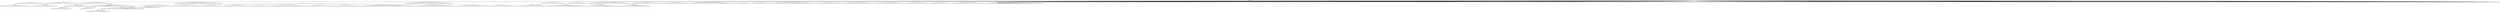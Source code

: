 digraph g {
	"57" -> "58";
	"58" [color=indianred1, style=filled, label="42"];
	"56" -> "57";
	"57" [label="43"];
	"49" -> "50";
	"50" [color=indianred1, style=filled, label="6"];
	"48" -> "49";
	"49" [label="16"];
	"45" -> "46";
	"46" [color=indianred1, style=filled, label="29"];
	"44" -> "45";
	"45" [label="36"];
	"43" -> "44";
	"44" [color=indianred1, style=filled, label="47"];
	"42" -> "43";
	"43" [label="29"];
	"39" -> "40";
	"40" [label="33"];
	"29" -> "30";
	"30" [color=indianred1, style=filled, label="49"];
	"28" -> "29";
	"29" [label="30"];
	"23" -> "24";
	"24" [color=indianred1, style=filled, label="24"];
	"22" -> "23";
	"23" [label="12"];
	"21" -> "22";
	"22" [color=indianred1, style=filled, label="20"];
	"20" -> "21";
	"21" [label="24"];
	"20" -> "25";
	"25" [label="34"];
	"20" -> "26";
	"26" [label="21"];
	"20" -> "27";
	"27" [label="8"];
	"16" -> "17";
	"17" [label="40"];
	"16" -> "18";
	"18" [label="14"];
	"16" -> "19";
	"19" [label="46"];
	"16" -> "20";
	"20" [label="20"];
	"16" -> "28";
	"28" [label="49"];
	"16" -> "31";
	"31" [label="4"];
	"16" -> "32";
	"32" [label="31"];
	"16" -> "33";
	"33" [label="19"];
	"16" -> "34";
	"34" [label="25"];
	"16" -> "35";
	"35" [label="48"];
	"16" -> "36";
	"36" [label="35"];
	"16" -> "37";
	"37" [label="32"];
	"16" -> "38";
	"38" [label="17"];
	"15" -> "16";
	"16" [color=indianred1, style=filled, label="50"];
	"12" -> "13";
	"13" [color=indianred1, style=filled, label="7"];
	"11" -> "12";
	"12" [label="37"];
	"8" -> "9";
	"9" [color=indianred1, style=filled, label="41"];
	"7" -> "8";
	"8" [label="26"];
	"5" -> "6";
	"6" [color=indianred1, style=filled, label="1"];
	"4" -> "5";
	"5" [label="13"];
	"2" -> "3";
	"3" [color=indianred1, style=filled, label="22"];
	"1" -> "2";
	"2" [label="27"];
	"0" -> "1";
	"1" [label="22"];
	"0" -> "4";
	"4" [label="1"];
	"0" -> "7";
	"7" [label="41"];
	"0" -> "10";
	"10" [label="23"];
	"0" -> "11";
	"11" [label="7"];
	"0" -> "14";
	"14" [label="10"];
	"0" -> "15";
	"15" [label="50"];
	"0" -> "39";
	"39" [label="39"];
	"0" -> "41";
	"41" [label="9"];
	"0" -> "42";
	"42" [label="47"];
	"0" -> "47";
	"47" [label="15"];
	"0" -> "48";
	"48" [label="6"];
	"0" -> "51";
	"51" [label="18"];
	"0" -> "52";
	"52" [label="38"];
	"0" -> "53";
	"53" [label="5"];
	"0" -> "54";
	"54" [label="28"];
	"0" -> "55";
	"55" [label="2"];
	"0" -> "56";
	"56" [label="42"];
	"0" -> "59";
	"59" [label="11"];
	"0" -> "60";
	"60" [label="44"];
	"0" -> "61";
	"61" [label="45"];
	"0" -> "62";
	"62" [label="3"];
	"0" [label="germline"];
	"0" -> "cell1";
	"cell1" [shape=box];
	"0" -> "cell2";
	"cell2" [shape=box];
	"28" -> "cell3";
	"cell3" [shape=box];
	"51" -> "cell4";
	"cell4" [shape=box];
	"0" -> "cell5";
	"cell5" [shape=box];
	"0" -> "cell6";
	"cell6" [shape=box];
	"17" -> "cell7";
	"cell7" [shape=box];
	"0" -> "cell8";
	"cell8" [shape=box];
	"0" -> "cell9";
	"cell9" [shape=box];
	"0" -> "cell10";
	"cell10" [shape=box];
	"0" -> "cell11";
	"cell11" [shape=box];
	"27" -> "cell12";
	"cell12" [shape=box];
	"0" -> "cell13";
	"cell13" [shape=box];
	"0" -> "cell14";
	"cell14" [shape=box];
	"29" -> "cell15";
	"cell15" [shape=box];
	"3" -> "cell16";
	"cell16" [shape=box];
	"0" -> "cell17";
	"cell17" [shape=box];
	"15" -> "cell18";
	"cell18" [shape=box];
	"0" -> "cell19";
	"cell19" [shape=box];
	"0" -> "cell20";
	"cell20" [shape=box];
	"44" -> "cell21";
	"cell21" [shape=box];
	"52" -> "cell22";
	"cell22" [shape=box];
	"0" -> "cell23";
	"cell23" [shape=box];
	"0" -> "cell24";
	"cell24" [shape=box];
	"0" -> "cell25";
	"cell25" [shape=box];
	"0" -> "cell26";
	"cell26" [shape=box];
	"40" -> "cell27";
	"cell27" [shape=box];
	"12" -> "cell28";
	"cell28" [shape=box];
	"0" -> "cell29";
	"cell29" [shape=box];
	"62" -> "cell30";
	"cell30" [shape=box];
	"53" -> "cell31";
	"cell31" [shape=box];
	"0" -> "cell32";
	"cell32" [shape=box];
	"11" -> "cell33";
	"cell33" [shape=box];
	"0" -> "cell34";
	"cell34" [shape=box];
	"0" -> "cell35";
	"cell35" [shape=box];
	"0" -> "cell36";
	"cell36" [shape=box];
	"13" -> "cell37";
	"cell37" [shape=box];
	"42" -> "cell38";
	"cell38" [shape=box];
	"0" -> "cell39";
	"cell39" [shape=box];
	"56" -> "cell40";
	"cell40" [shape=box];
	"0" -> "cell41";
	"cell41" [shape=box];
	"14" -> "cell42";
	"cell42" [shape=box];
	"0" -> "cell43";
	"cell43" [shape=box];
	"54" -> "cell44";
	"cell44" [shape=box];
	"0" -> "cell45";
	"cell45" [shape=box];
	"6" -> "cell46";
	"cell46" [shape=box];
	"62" -> "cell47";
	"cell47" [shape=box];
	"0" -> "cell48";
	"cell48" [shape=box];
	"34" -> "cell49";
	"cell49" [shape=box];
	"10" -> "cell50";
	"cell50" [shape=box];
	"0" -> "cell51";
	"cell51" [shape=box];
	"31" -> "cell52";
	"cell52" [shape=box];
	"6" -> "cell53";
	"cell53" [shape=box];
	"0" -> "cell54";
	"cell54" [shape=box];
	"0" -> "cell55";
	"cell55" [shape=box];
	"0" -> "cell56";
	"cell56" [shape=box];
	"22" -> "cell57";
	"cell57" [shape=box];
	"43" -> "cell58";
	"cell58" [shape=box];
	"0" -> "cell59";
	"cell59" [shape=box];
	"0" -> "cell60";
	"cell60" [shape=box];
	"37" -> "cell61";
	"cell61" [shape=box];
	"0" -> "cell62";
	"cell62" [shape=box];
	"53" -> "cell63";
	"cell63" [shape=box];
	"0" -> "cell64";
	"cell64" [shape=box];
	"36" -> "cell65";
	"cell65" [shape=box];
	"0" -> "cell66";
	"cell66" [shape=box];
	"0" -> "cell67";
	"cell67" [shape=box];
	"0" -> "cell68";
	"cell68" [shape=box];
	"44" -> "cell69";
	"cell69" [shape=box];
	"11" -> "cell70";
	"cell70" [shape=box];
	"15" -> "cell71";
	"cell71" [shape=box];
	"59" -> "cell72";
	"cell72" [shape=box];
	"9" -> "cell73";
	"cell73" [shape=box];
	"0" -> "cell74";
	"cell74" [shape=box];
	"49" -> "cell75";
	"cell75" [shape=box];
	"0" -> "cell76";
	"cell76" [shape=box];
	"15" -> "cell77";
	"cell77" [shape=box];
	"0" -> "cell78";
	"cell78" [shape=box];
	"0" -> "cell79";
	"cell79" [shape=box];
	"0" -> "cell80";
	"cell80" [shape=box];
	"0" -> "cell81";
	"cell81" [shape=box];
	"14" -> "cell82";
	"cell82" [shape=box];
	"0" -> "cell83";
	"cell83" [shape=box];
	"0" -> "cell84";
	"cell84" [shape=box];
	"15" -> "cell85";
	"cell85" [shape=box];
	"62" -> "cell86";
	"cell86" [shape=box];
	"28" -> "cell87";
	"cell87" [shape=box];
	"15" -> "cell88";
	"cell88" [shape=box];
	"28" -> "cell89";
	"cell89" [shape=box];
	"9" -> "cell90";
	"cell90" [shape=box];
	"10" -> "cell91";
	"cell91" [shape=box];
	"0" -> "cell92";
	"cell92" [shape=box];
	"22" -> "cell93";
	"cell93" [shape=box];
	"39" -> "cell94";
	"cell94" [shape=box];
	"0" -> "cell95";
	"cell95" [shape=box];
	"0" -> "cell96";
	"cell96" [shape=box];
	"32" -> "cell97";
	"cell97" [shape=box];
	"0" -> "cell98";
	"cell98" [shape=box];
	"48" -> "cell99";
	"cell99" [shape=box];
	"0" -> "cell100";
	"cell100" [shape=box];
	"0" -> "cell101";
	"cell101" [shape=box];
	"0" -> "cell102";
	"cell102" [shape=box];
	"0" -> "cell103";
	"cell103" [shape=box];
	"55" -> "cell104";
	"cell104" [shape=box];
	"0" -> "cell105";
	"cell105" [shape=box];
	"0" -> "cell106";
	"cell106" [shape=box];
	"14" -> "cell107";
	"cell107" [shape=box];
	"0" -> "cell108";
	"cell108" [shape=box];
	"41" -> "cell109";
	"cell109" [shape=box];
	"0" -> "cell110";
	"cell110" [shape=box];
	"32" -> "cell111";
	"cell111" [shape=box];
	"19" -> "cell112";
	"cell112" [shape=box];
	"0" -> "cell113";
	"cell113" [shape=box];
	"22" -> "cell114";
	"cell114" [shape=box];
	"47" -> "cell115";
	"cell115" [shape=box];
	"25" -> "cell116";
	"cell116" [shape=box];
	"0" -> "cell117";
	"cell117" [shape=box];
	"37" -> "cell118";
	"cell118" [shape=box];
	"0" -> "cell119";
	"cell119" [shape=box];
	"0" -> "cell120";
	"cell120" [shape=box];
	"13" -> "cell121";
	"cell121" [shape=box];
	"0" -> "cell122";
	"cell122" [shape=box];
	"0" -> "cell123";
	"cell123" [shape=box];
	"0" -> "cell124";
	"cell124" [shape=box];
	"4" -> "cell125";
	"cell125" [shape=box];
	"51" -> "cell126";
	"cell126" [shape=box];
	"9" -> "cell127";
	"cell127" [shape=box];
	"9" -> "cell128";
	"cell128" [shape=box];
	"0" -> "cell129";
	"cell129" [shape=box];
	"0" -> "cell130";
	"cell130" [shape=box];
	"50" -> "cell131";
	"cell131" [shape=box];
	"0" -> "cell132";
	"cell132" [shape=box];
	"59" -> "cell133";
	"cell133" [shape=box];
	"15" -> "cell134";
	"cell134" [shape=box];
	"20" -> "cell135";
	"cell135" [shape=box];
	"48" -> "cell136";
	"cell136" [shape=box];
	"0" -> "cell137";
	"cell137" [shape=box];
	"36" -> "cell138";
	"cell138" [shape=box];
	"0" -> "cell139";
	"cell139" [shape=box];
	"0" -> "cell140";
	"cell140" [shape=box];
	"1" -> "cell141";
	"cell141" [shape=box];
	"0" -> "cell142";
	"cell142" [shape=box];
	"42" -> "cell143";
	"cell143" [shape=box];
	"54" -> "cell144";
	"cell144" [shape=box];
	"28" -> "cell145";
	"cell145" [shape=box];
	"38" -> "cell146";
	"cell146" [shape=box];
	"0" -> "cell147";
	"cell147" [shape=box];
	"60" -> "cell148";
	"cell148" [shape=box];
	"22" -> "cell149";
	"cell149" [shape=box];
	"6" -> "cell150";
	"cell150" [shape=box];
	"0" -> "cell151";
	"cell151" [shape=box];
	"0" -> "cell152";
	"cell152" [shape=box];
	"6" -> "cell153";
	"cell153" [shape=box];
	"52" -> "cell154";
	"cell154" [shape=box];
	"25" -> "cell155";
	"cell155" [shape=box];
	"0" -> "cell156";
	"cell156" [shape=box];
	"51" -> "cell157";
	"cell157" [shape=box];
	"7" -> "cell158";
	"cell158" [shape=box];
	"0" -> "cell159";
	"cell159" [shape=box];
	"0" -> "cell160";
	"cell160" [shape=box];
	"0" -> "cell161";
	"cell161" [shape=box];
	"46" -> "cell162";
	"cell162" [shape=box];
	"0" -> "cell163";
	"cell163" [shape=box];
	"60" -> "cell164";
	"cell164" [shape=box];
	"0" -> "cell165";
	"cell165" [shape=box];
	"9" -> "cell166";
	"cell166" [shape=box];
	"0" -> "cell167";
	"cell167" [shape=box];
	"24" -> "cell168";
	"cell168" [shape=box];
	"35" -> "cell169";
	"cell169" [shape=box];
	"0" -> "cell170";
	"cell170" [shape=box];
	"0" -> "cell171";
	"cell171" [shape=box];
	"20" -> "cell172";
	"cell172" [shape=box];
	"0" -> "cell173";
	"cell173" [shape=box];
	"0" -> "cell174";
	"cell174" [shape=box];
	"36" -> "cell175";
	"cell175" [shape=box];
	"17" -> "cell176";
	"cell176" [shape=box];
	"12" -> "cell177";
	"cell177" [shape=box];
	"24" -> "cell178";
	"cell178" [shape=box];
	"34" -> "cell179";
	"cell179" [shape=box];
	"37" -> "cell180";
	"cell180" [shape=box];
	"0" -> "cell181";
	"cell181" [shape=box];
	"48" -> "cell182";
	"cell182" [shape=box];
	"44" -> "cell183";
	"cell183" [shape=box];
	"39" -> "cell184";
	"cell184" [shape=box];
	"15" -> "cell185";
	"cell185" [shape=box];
	"61" -> "cell186";
	"cell186" [shape=box];
	"0" -> "cell187";
	"cell187" [shape=box];
	"0" -> "cell188";
	"cell188" [shape=box];
	"18" -> "cell189";
	"cell189" [shape=box];
	"0" -> "cell190";
	"cell190" [shape=box];
	"0" -> "cell191";
	"cell191" [shape=box];
	"11" -> "cell192";
	"cell192" [shape=box];
	"33" -> "cell193";
	"cell193" [shape=box];
	"41" -> "cell194";
	"cell194" [shape=box];
	"15" -> "cell195";
	"cell195" [shape=box];
	"14" -> "cell196";
	"cell196" [shape=box];
	"10" -> "cell197";
	"cell197" [shape=box];
	"6" -> "cell198";
	"cell198" [shape=box];
	"58" -> "cell199";
	"cell199" [shape=box];
	"0" -> "cell200";
	"cell200" [shape=box];
	"0" -> "cell201";
	"cell201" [shape=box];
	"39" -> "cell202";
	"cell202" [shape=box];
	"0" -> "cell203";
	"cell203" [shape=box];
	"54" -> "cell204";
	"cell204" [shape=box];
	"51" -> "cell205";
	"cell205" [shape=box];
	"0" -> "cell206";
	"cell206" [shape=box];
	"0" -> "cell207";
	"cell207" [shape=box];
	"0" -> "cell208";
	"cell208" [shape=box];
	"0" -> "cell209";
	"cell209" [shape=box];
	"0" -> "cell210";
	"cell210" [shape=box];
	"0" -> "cell211";
	"cell211" [shape=box];
	"9" -> "cell212";
	"cell212" [shape=box];
	"13" -> "cell213";
	"cell213" [shape=box];
	"0" -> "cell214";
	"cell214" [shape=box];
	"38" -> "cell215";
	"cell215" [shape=box];
	"7" -> "cell216";
	"cell216" [shape=box];
	"0" -> "cell217";
	"cell217" [shape=box];
	"27" -> "cell218";
	"cell218" [shape=box];
	"39" -> "cell219";
	"cell219" [shape=box];
	"22" -> "cell220";
	"cell220" [shape=box];
	"0" -> "cell221";
	"cell221" [shape=box];
	"0" -> "cell222";
	"cell222" [shape=box];
	"31" -> "cell223";
	"cell223" [shape=box];
	"28" -> "cell224";
	"cell224" [shape=box];
	"42" -> "cell225";
	"cell225" [shape=box];
	"10" -> "cell226";
	"cell226" [shape=box];
	"0" -> "cell227";
	"cell227" [shape=box];
	"38" -> "cell228";
	"cell228" [shape=box];
	"38" -> "cell229";
	"cell229" [shape=box];
	"35" -> "cell230";
	"cell230" [shape=box];
	"46" -> "cell231";
	"cell231" [shape=box];
	"61" -> "cell232";
	"cell232" [shape=box];
	"0" -> "cell233";
	"cell233" [shape=box];
	"44" -> "cell234";
	"cell234" [shape=box];
	"0" -> "cell235";
	"cell235" [shape=box];
	"0" -> "cell236";
	"cell236" [shape=box];
	"56" -> "cell237";
	"cell237" [shape=box];
	"56" -> "cell238";
	"cell238" [shape=box];
	"27" -> "cell239";
	"cell239" [shape=box];
	"20" -> "cell240";
	"cell240" [shape=box];
	"14" -> "cell241";
	"cell241" [shape=box];
	"0" -> "cell242";
	"cell242" [shape=box];
	"39" -> "cell243";
	"cell243" [shape=box];
	"18" -> "cell244";
	"cell244" [shape=box];
	"0" -> "cell245";
	"cell245" [shape=box];
	"0" -> "cell246";
	"cell246" [shape=box];
	"0" -> "cell247";
	"cell247" [shape=box];
	"38" -> "cell248";
	"cell248" [shape=box];
	"17" -> "cell249";
	"cell249" [shape=box];
	"2" -> "cell250";
	"cell250" [shape=box];
	"0" -> "cell251";
	"cell251" [shape=box];
	"25" -> "cell252";
	"cell252" [shape=box];
	"47" -> "cell253";
	"cell253" [shape=box];
	"0" -> "cell254";
	"cell254" [shape=box];
	"4" -> "cell255";
	"cell255" [shape=box];
	"58" -> "cell256";
	"cell256" [shape=box];
	"44" -> "cell257";
	"cell257" [shape=box];
	"0" -> "cell258";
	"cell258" [shape=box];
	"0" -> "cell259";
	"cell259" [shape=box];
	"55" -> "cell260";
	"cell260" [shape=box];
	"60" -> "cell261";
	"cell261" [shape=box];
	"0" -> "cell262";
	"cell262" [shape=box];
	"48" -> "cell263";
	"cell263" [shape=box];
	"30" -> "cell264";
	"cell264" [shape=box];
	"0" -> "cell265";
	"cell265" [shape=box];
	"28" -> "cell266";
	"cell266" [shape=box];
	"0" -> "cell267";
	"cell267" [shape=box];
	"54" -> "cell268";
	"cell268" [shape=box];
	"24" -> "cell269";
	"cell269" [shape=box];
	"0" -> "cell270";
	"cell270" [shape=box];
	"0" -> "cell271";
	"cell271" [shape=box];
	"41" -> "cell272";
	"cell272" [shape=box];
	"0" -> "cell273";
	"cell273" [shape=box];
	"15" -> "cell274";
	"cell274" [shape=box];
	"0" -> "cell275";
	"cell275" [shape=box];
	"0" -> "cell276";
	"cell276" [shape=box];
	"0" -> "cell277";
	"cell277" [shape=box];
	"39" -> "cell278";
	"cell278" [shape=box];
	"0" -> "cell279";
	"cell279" [shape=box];
	"50" -> "cell280";
	"cell280" [shape=box];
	"0" -> "cell281";
	"cell281" [shape=box];
	"0" -> "cell282";
	"cell282" [shape=box];
	"28" -> "cell283";
	"cell283" [shape=box];
	"52" -> "cell284";
	"cell284" [shape=box];
	"48" -> "cell285";
	"cell285" [shape=box];
	"7" -> "cell286";
	"cell286" [shape=box];
	"0" -> "cell287";
	"cell287" [shape=box];
	"0" -> "cell288";
	"cell288" [shape=box];
	"0" -> "cell289";
	"cell289" [shape=box];
	"0" -> "cell290";
	"cell290" [shape=box];
	"48" -> "cell291";
	"cell291" [shape=box];
	"47" -> "cell292";
	"cell292" [shape=box];
	"0" -> "cell293";
	"cell293" [shape=box];
	"0" -> "cell294";
	"cell294" [shape=box];
	"55" -> "cell295";
	"cell295" [shape=box];
	"39" -> "cell296";
	"cell296" [shape=box];
	"0" -> "cell297";
	"cell297" [shape=box];
	"42" -> "cell298";
	"cell298" [shape=box];
	"9" -> "cell299";
	"cell299" [shape=box];
	"0" -> "cell300";
	"cell300" [shape=box];
	"0" -> "cell301";
	"cell301" [shape=box];
	"0" -> "cell302";
	"cell302" [shape=box];
	"10" -> "cell303";
	"cell303" [shape=box];
	"0" -> "cell304";
	"cell304" [shape=box];
	"0" -> "cell305";
	"cell305" [shape=box];
	"0" -> "cell306";
	"cell306" [shape=box];
	"58" -> "cell307";
	"cell307" [shape=box];
	"51" -> "cell308";
	"cell308" [shape=box];
	"34" -> "cell309";
	"cell309" [shape=box];
	"0" -> "cell310";
	"cell310" [shape=box];
	"10" -> "cell311";
	"cell311" [shape=box];
	"11" -> "cell312";
	"cell312" [shape=box];
	"0" -> "cell313";
	"cell313" [shape=box];
	"0" -> "cell314";
	"cell314" [shape=box];
	"18" -> "cell315";
	"cell315" [shape=box];
	"0" -> "cell316";
	"cell316" [shape=box];
	"4" -> "cell317";
	"cell317" [shape=box];
	"0" -> "cell318";
	"cell318" [shape=box];
	"0" -> "cell319";
	"cell319" [shape=box];
	"27" -> "cell320";
	"cell320" [shape=box];
	"0" -> "cell321";
	"cell321" [shape=box];
	"0" -> "cell322";
	"cell322" [shape=box];
	"0" -> "cell323";
	"cell323" [shape=box];
	"0" -> "cell324";
	"cell324" [shape=box];
	"0" -> "cell325";
	"cell325" [shape=box];
	"14" -> "cell326";
	"cell326" [shape=box];
	"0" -> "cell327";
	"cell327" [shape=box];
	"61" -> "cell328";
	"cell328" [shape=box];
	"0" -> "cell329";
	"cell329" [shape=box];
	"0" -> "cell330";
	"cell330" [shape=box];
	"51" -> "cell331";
	"cell331" [shape=box];
	"28" -> "cell332";
	"cell332" [shape=box];
	"0" -> "cell333";
	"cell333" [shape=box];
	"54" -> "cell334";
	"cell334" [shape=box];
	"0" -> "cell335";
	"cell335" [shape=box];
	"1" -> "cell336";
	"cell336" [shape=box];
	"11" -> "cell337";
	"cell337" [shape=box];
	"0" -> "cell338";
	"cell338" [shape=box];
	"0" -> "cell339";
	"cell339" [shape=box];
	"0" -> "cell340";
	"cell340" [shape=box];
	"37" -> "cell341";
	"cell341" [shape=box];
	"0" -> "cell342";
	"cell342" [shape=box];
	"0" -> "cell343";
	"cell343" [shape=box];
	"0" -> "cell344";
	"cell344" [shape=box];
	"0" -> "cell345";
	"cell345" [shape=box];
	"14" -> "cell346";
	"cell346" [shape=box];
	"0" -> "cell347";
	"cell347" [shape=box];
	"55" -> "cell348";
	"cell348" [shape=box];
	"0" -> "cell349";
	"cell349" [shape=box];
	"0" -> "cell350";
	"cell350" [shape=box];
	"9" -> "cell351";
	"cell351" [shape=box];
	"53" -> "cell352";
	"cell352" [shape=box];
	"0" -> "cell353";
	"cell353" [shape=box];
	"17" -> "cell354";
	"cell354" [shape=box];
	"0" -> "cell355";
	"cell355" [shape=box];
	"12" -> "cell356";
	"cell356" [shape=box];
	"20" -> "cell357";
	"cell357" [shape=box];
	"44" -> "cell358";
	"cell358" [shape=box];
	"49" -> "cell359";
	"cell359" [shape=box];
	"60" -> "cell360";
	"cell360" [shape=box];
	"15" -> "cell361";
	"cell361" [shape=box];
	"0" -> "cell362";
	"cell362" [shape=box];
	"0" -> "cell363";
	"cell363" [shape=box];
	"3" -> "cell364";
	"cell364" [shape=box];
	"0" -> "cell365";
	"cell365" [shape=box];
	"0" -> "cell366";
	"cell366" [shape=box];
	"35" -> "cell367";
	"cell367" [shape=box];
	"32" -> "cell368";
	"cell368" [shape=box];
	"51" -> "cell369";
	"cell369" [shape=box];
	"0" -> "cell370";
	"cell370" [shape=box];
	"33" -> "cell371";
	"cell371" [shape=box];
	"0" -> "cell372";
	"cell372" [shape=box];
	"0" -> "cell373";
	"cell373" [shape=box];
	"58" -> "cell374";
	"cell374" [shape=box];
	"3" -> "cell375";
	"cell375" [shape=box];
	"0" -> "cell376";
	"cell376" [shape=box];
	"0" -> "cell377";
	"cell377" [shape=box];
	"3" -> "cell378";
	"cell378" [shape=box];
	"50" -> "cell379";
	"cell379" [shape=box];
	"0" -> "cell380";
	"cell380" [shape=box];
	"0" -> "cell381";
	"cell381" [shape=box];
	"0" -> "cell382";
	"cell382" [shape=box];
	"0" -> "cell383";
	"cell383" [shape=box];
	"43" -> "cell384";
	"cell384" [shape=box];
	"33" -> "cell385";
	"cell385" [shape=box];
	"0" -> "cell386";
	"cell386" [shape=box];
	"0" -> "cell387";
	"cell387" [shape=box];
	"32" -> "cell388";
	"cell388" [shape=box];
	"56" -> "cell389";
	"cell389" [shape=box];
	"38" -> "cell390";
	"cell390" [shape=box];
	"0" -> "cell391";
	"cell391" [shape=box];
	"35" -> "cell392";
	"cell392" [shape=box];
	"20" -> "cell393";
	"cell393" [shape=box];
	"36" -> "cell394";
	"cell394" [shape=box];
	"35" -> "cell395";
	"cell395" [shape=box];
	"0" -> "cell396";
	"cell396" [shape=box];
	"0" -> "cell397";
	"cell397" [shape=box];
	"0" -> "cell398";
	"cell398" [shape=box];
	"0" -> "cell399";
	"cell399" [shape=box];
	"0" -> "cell400";
	"cell400" [shape=box];
	"0" -> "cell401";
	"cell401" [shape=box];
	"36" -> "cell402";
	"cell402" [shape=box];
	"39" -> "cell403";
	"cell403" [shape=box];
	"0" -> "cell404";
	"cell404" [shape=box];
	"0" -> "cell405";
	"cell405" [shape=box];
	"35" -> "cell406";
	"cell406" [shape=box];
	"0" -> "cell407";
	"cell407" [shape=box];
	"0" -> "cell408";
	"cell408" [shape=box];
	"35" -> "cell409";
	"cell409" [shape=box];
	"26" -> "cell410";
	"cell410" [shape=box];
	"0" -> "cell411";
	"cell411" [shape=box];
	"7" -> "cell412";
	"cell412" [shape=box];
	"39" -> "cell413";
	"cell413" [shape=box];
	"0" -> "cell414";
	"cell414" [shape=box];
	"0" -> "cell415";
	"cell415" [shape=box];
	"18" -> "cell416";
	"cell416" [shape=box];
	"0" -> "cell417";
	"cell417" [shape=box];
	"0" -> "cell418";
	"cell418" [shape=box];
	"60" -> "cell419";
	"cell419" [shape=box];
	"0" -> "cell420";
	"cell420" [shape=box];
	"6" -> "cell421";
	"cell421" [shape=box];
	"0" -> "cell422";
	"cell422" [shape=box];
	"30" -> "cell423";
	"cell423" [shape=box];
	"0" -> "cell424";
	"cell424" [shape=box];
	"15" -> "cell425";
	"cell425" [shape=box];
	"47" -> "cell426";
	"cell426" [shape=box];
	"54" -> "cell427";
	"cell427" [shape=box];
	"0" -> "cell428";
	"cell428" [shape=box];
	"18" -> "cell429";
	"cell429" [shape=box];
	"20" -> "cell430";
	"cell430" [shape=box];
	"36" -> "cell431";
	"cell431" [shape=box];
	"51" -> "cell432";
	"cell432" [shape=box];
	"0" -> "cell433";
	"cell433" [shape=box];
	"0" -> "cell434";
	"cell434" [shape=box];
	"0" -> "cell435";
	"cell435" [shape=box];
	"0" -> "cell436";
	"cell436" [shape=box];
	"0" -> "cell437";
	"cell437" [shape=box];
	"44" -> "cell438";
	"cell438" [shape=box];
	"61" -> "cell439";
	"cell439" [shape=box];
	"39" -> "cell440";
	"cell440" [shape=box];
	"15" -> "cell441";
	"cell441" [shape=box];
	"54" -> "cell442";
	"cell442" [shape=box];
	"0" -> "cell443";
	"cell443" [shape=box];
	"0" -> "cell444";
	"cell444" [shape=box];
	"0" -> "cell445";
	"cell445" [shape=box];
	"15" -> "cell446";
	"cell446" [shape=box];
	"51" -> "cell447";
	"cell447" [shape=box];
	"0" -> "cell448";
	"cell448" [shape=box];
	"60" -> "cell449";
	"cell449" [shape=box];
	"0" -> "cell450";
	"cell450" [shape=box];
	"0" -> "cell451";
	"cell451" [shape=box];
	"0" -> "cell452";
	"cell452" [shape=box];
	"0" -> "cell453";
	"cell453" [shape=box];
	"0" -> "cell454";
	"cell454" [shape=box];
	"32" -> "cell455";
	"cell455" [shape=box];
	"0" -> "cell456";
	"cell456" [shape=box];
	"14" -> "cell457";
	"cell457" [shape=box];
	"0" -> "cell458";
	"cell458" [shape=box];
	"0" -> "cell459";
	"cell459" [shape=box];
	"48" -> "cell460";
	"cell460" [shape=box];
	"43" -> "cell461";
	"cell461" [shape=box];
	"42" -> "cell462";
	"cell462" [shape=box];
	"53" -> "cell463";
	"cell463" [shape=box];
	"18" -> "cell464";
	"cell464" [shape=box];
	"0" -> "cell465";
	"cell465" [shape=box];
	"35" -> "cell466";
	"cell466" [shape=box];
	"0" -> "cell467";
	"cell467" [shape=box];
	"0" -> "cell468";
	"cell468" [shape=box];
	"36" -> "cell469";
	"cell469" [shape=box];
	"0" -> "cell470";
	"cell470" [shape=box];
	"0" -> "cell471";
	"cell471" [shape=box];
	"0" -> "cell472";
	"cell472" [shape=box];
	"56" -> "cell473";
	"cell473" [shape=box];
	"52" -> "cell474";
	"cell474" [shape=box];
	"0" -> "cell475";
	"cell475" [shape=box];
	"0" -> "cell476";
	"cell476" [shape=box];
	"0" -> "cell477";
	"cell477" [shape=box];
	"1" -> "cell478";
	"cell478" [shape=box];
	"0" -> "cell479";
	"cell479" [shape=box];
	"56" -> "cell480";
	"cell480" [shape=box];
	"15" -> "cell481";
	"cell481" [shape=box];
	"0" -> "cell482";
	"cell482" [shape=box];
	"0" -> "cell483";
	"cell483" [shape=box];
	"0" -> "cell484";
	"cell484" [shape=box];
	"0" -> "cell485";
	"cell485" [shape=box];
	"0" -> "cell486";
	"cell486" [shape=box];
	"7" -> "cell487";
	"cell487" [shape=box];
	"39" -> "cell488";
	"cell488" [shape=box];
	"0" -> "cell489";
	"cell489" [shape=box];
	"0" -> "cell490";
	"cell490" [shape=box];
	"0" -> "cell491";
	"cell491" [shape=box];
	"0" -> "cell492";
	"cell492" [shape=box];
	"36" -> "cell493";
	"cell493" [shape=box];
	"0" -> "cell494";
	"cell494" [shape=box];
	"0" -> "cell495";
	"cell495" [shape=box];
	"35" -> "cell496";
	"cell496" [shape=box];
	"42" -> "cell497";
	"cell497" [shape=box];
	"0" -> "cell498";
	"cell498" [shape=box];
	"19" -> "cell499";
	"cell499" [shape=box];
	"33" -> "cell500";
	"cell500" [shape=box];
	"32" -> "cell501";
	"cell501" [shape=box];
	"18" -> "cell502";
	"cell502" [shape=box];
	"0" -> "cell503";
	"cell503" [shape=box];
	"13" -> "cell504";
	"cell504" [shape=box];
	"0" -> "cell505";
	"cell505" [shape=box];
	"19" -> "cell506";
	"cell506" [shape=box];
	"42" -> "cell507";
	"cell507" [shape=box];
	"10" -> "cell508";
	"cell508" [shape=box];
	"0" -> "cell509";
	"cell509" [shape=box];
	"0" -> "cell510";
	"cell510" [shape=box];
	"32" -> "cell511";
	"cell511" [shape=box];
	"28" -> "cell512";
	"cell512" [shape=box];
	"0" -> "cell513";
	"cell513" [shape=box];
	"42" -> "cell514";
	"cell514" [shape=box];
	"0" -> "cell515";
	"cell515" [shape=box];
	"4" -> "cell516";
	"cell516" [shape=box];
	"15" -> "cell517";
	"cell517" [shape=box];
	"60" -> "cell518";
	"cell518" [shape=box];
	"6" -> "cell519";
	"cell519" [shape=box];
	"44" -> "cell520";
	"cell520" [shape=box];
	"36" -> "cell521";
	"cell521" [shape=box];
	"0" -> "cell522";
	"cell522" [shape=box];
	"19" -> "cell523";
	"cell523" [shape=box];
	"0" -> "cell524";
	"cell524" [shape=box];
	"0" -> "cell525";
	"cell525" [shape=box];
	"37" -> "cell526";
	"cell526" [shape=box];
	"36" -> "cell527";
	"cell527" [shape=box];
	"20" -> "cell528";
	"cell528" [shape=box];
	"0" -> "cell529";
	"cell529" [shape=box];
	"0" -> "cell530";
	"cell530" [shape=box];
	"60" -> "cell531";
	"cell531" [shape=box];
	"0" -> "cell532";
	"cell532" [shape=box];
	"0" -> "cell533";
	"cell533" [shape=box];
	"50" -> "cell534";
	"cell534" [shape=box];
	"0" -> "cell535";
	"cell535" [shape=box];
	"25" -> "cell536";
	"cell536" [shape=box];
	"0" -> "cell537";
	"cell537" [shape=box];
	"0" -> "cell538";
	"cell538" [shape=box];
	"0" -> "cell539";
	"cell539" [shape=box];
	"38" -> "cell540";
	"cell540" [shape=box];
	"51" -> "cell541";
	"cell541" [shape=box];
	"20" -> "cell542";
	"cell542" [shape=box];
	"30" -> "cell543";
	"cell543" [shape=box];
	"37" -> "cell544";
	"cell544" [shape=box];
	"0" -> "cell545";
	"cell545" [shape=box];
	"0" -> "cell546";
	"cell546" [shape=box];
	"28" -> "cell547";
	"cell547" [shape=box];
	"0" -> "cell548";
	"cell548" [shape=box];
	"37" -> "cell549";
	"cell549" [shape=box];
	"0" -> "cell550";
	"cell550" [shape=box];
	"0" -> "cell551";
	"cell551" [shape=box];
	"0" -> "cell552";
	"cell552" [shape=box];
	"0" -> "cell553";
	"cell553" [shape=box];
	"36" -> "cell554";
	"cell554" [shape=box];
	"49" -> "cell555";
	"cell555" [shape=box];
	"53" -> "cell556";
	"cell556" [shape=box];
	"0" -> "cell557";
	"cell557" [shape=box];
	"0" -> "cell558";
	"cell558" [shape=box];
	"20" -> "cell559";
	"cell559" [shape=box];
	"0" -> "cell560";
	"cell560" [shape=box];
	"0" -> "cell561";
	"cell561" [shape=box];
	"37" -> "cell562";
	"cell562" [shape=box];
	"4" -> "cell563";
	"cell563" [shape=box];
	"0" -> "cell564";
	"cell564" [shape=box];
	"38" -> "cell565";
	"cell565" [shape=box];
	"0" -> "cell566";
	"cell566" [shape=box];
	"0" -> "cell567";
	"cell567" [shape=box];
	"59" -> "cell568";
	"cell568" [shape=box];
	"10" -> "cell569";
	"cell569" [shape=box];
	"0" -> "cell570";
	"cell570" [shape=box];
	"18" -> "cell571";
	"cell571" [shape=box];
	"0" -> "cell572";
	"cell572" [shape=box];
	"0" -> "cell573";
	"cell573" [shape=box];
	"35" -> "cell574";
	"cell574" [shape=box];
	"0" -> "cell575";
	"cell575" [shape=box];
	"0" -> "cell576";
	"cell576" [shape=box];
	"0" -> "cell577";
	"cell577" [shape=box];
	"0" -> "cell578";
	"cell578" [shape=box];
	"53" -> "cell579";
	"cell579" [shape=box];
	"0" -> "cell580";
	"cell580" [shape=box];
	"33" -> "cell581";
	"cell581" [shape=box];
	"48" -> "cell582";
	"cell582" [shape=box];
	"46" -> "cell583";
	"cell583" [shape=box];
	"0" -> "cell584";
	"cell584" [shape=box];
	"0" -> "cell585";
	"cell585" [shape=box];
	"28" -> "cell586";
	"cell586" [shape=box];
	"0" -> "cell587";
	"cell587" [shape=box];
	"0" -> "cell588";
	"cell588" [shape=box];
	"29" -> "cell589";
	"cell589" [shape=box];
	"51" -> "cell590";
	"cell590" [shape=box];
	"0" -> "cell591";
	"cell591" [shape=box];
	"25" -> "cell592";
	"cell592" [shape=box];
	"30" -> "cell593";
	"cell593" [shape=box];
	"0" -> "cell594";
	"cell594" [shape=box];
	"35" -> "cell595";
	"cell595" [shape=box];
	"0" -> "cell596";
	"cell596" [shape=box];
	"0" -> "cell597";
	"cell597" [shape=box];
	"0" -> "cell598";
	"cell598" [shape=box];
	"19" -> "cell599";
	"cell599" [shape=box];
	"50" -> "cell600";
	"cell600" [shape=box];
	"55" -> "cell601";
	"cell601" [shape=box];
	"0" -> "cell602";
	"cell602" [shape=box];
	"46" -> "cell603";
	"cell603" [shape=box];
	"34" -> "cell604";
	"cell604" [shape=box];
	"0" -> "cell605";
	"cell605" [shape=box];
	"9" -> "cell606";
	"cell606" [shape=box];
	"0" -> "cell607";
	"cell607" [shape=box];
	"0" -> "cell608";
	"cell608" [shape=box];
	"55" -> "cell609";
	"cell609" [shape=box];
	"0" -> "cell610";
	"cell610" [shape=box];
	"0" -> "cell611";
	"cell611" [shape=box];
	"0" -> "cell612";
	"cell612" [shape=box];
	"20" -> "cell613";
	"cell613" [shape=box];
	"0" -> "cell614";
	"cell614" [shape=box];
	"6" -> "cell615";
	"cell615" [shape=box];
	"36" -> "cell616";
	"cell616" [shape=box];
	"0" -> "cell617";
	"cell617" [shape=box];
	"33" -> "cell618";
	"cell618" [shape=box];
	"0" -> "cell619";
	"cell619" [shape=box];
	"62" -> "cell620";
	"cell620" [shape=box];
	"0" -> "cell621";
	"cell621" [shape=box];
	"3" -> "cell622";
	"cell622" [shape=box];
	"0" -> "cell623";
	"cell623" [shape=box];
	"0" -> "cell624";
	"cell624" [shape=box];
	"24" -> "cell625";
	"cell625" [shape=box];
	"0" -> "cell626";
	"cell626" [shape=box];
	"19" -> "cell627";
	"cell627" [shape=box];
	"0" -> "cell628";
	"cell628" [shape=box];
	"0" -> "cell629";
	"cell629" [shape=box];
	"61" -> "cell630";
	"cell630" [shape=box];
	"56" -> "cell631";
	"cell631" [shape=box];
	"0" -> "cell632";
	"cell632" [shape=box];
	"11" -> "cell633";
	"cell633" [shape=box];
	"0" -> "cell634";
	"cell634" [shape=box];
	"51" -> "cell635";
	"cell635" [shape=box];
	"60" -> "cell636";
	"cell636" [shape=box];
	"22" -> "cell637";
	"cell637" [shape=box];
	"35" -> "cell638";
	"cell638" [shape=box];
	"0" -> "cell639";
	"cell639" [shape=box];
	"0" -> "cell640";
	"cell640" [shape=box];
	"17" -> "cell641";
	"cell641" [shape=box];
	"0" -> "cell642";
	"cell642" [shape=box];
	"0" -> "cell643";
	"cell643" [shape=box];
	"0" -> "cell644";
	"cell644" [shape=box];
	"37" -> "cell645";
	"cell645" [shape=box];
	"0" -> "cell646";
	"cell646" [shape=box];
	"0" -> "cell647";
	"cell647" [shape=box];
	"17" -> "cell648";
	"cell648" [shape=box];
	"42" -> "cell649";
	"cell649" [shape=box];
	"0" -> "cell650";
	"cell650" [shape=box];
	"0" -> "cell651";
	"cell651" [shape=box];
	"31" -> "cell652";
	"cell652" [shape=box];
	"22" -> "cell653";
	"cell653" [shape=box];
	"0" -> "cell654";
	"cell654" [shape=box];
	"0" -> "cell655";
	"cell655" [shape=box];
	"39" -> "cell656";
	"cell656" [shape=box];
	"0" -> "cell657";
	"cell657" [shape=box];
	"0" -> "cell658";
	"cell658" [shape=box];
	"0" -> "cell659";
	"cell659" [shape=box];
	"0" -> "cell660";
	"cell660" [shape=box];
	"0" -> "cell661";
	"cell661" [shape=box];
	"58" -> "cell662";
	"cell662" [shape=box];
	"59" -> "cell663";
	"cell663" [shape=box];
	"0" -> "cell664";
	"cell664" [shape=box];
	"33" -> "cell665";
	"cell665" [shape=box];
	"0" -> "cell666";
	"cell666" [shape=box];
	"1" -> "cell667";
	"cell667" [shape=box];
	"40" -> "cell668";
	"cell668" [shape=box];
	"55" -> "cell669";
	"cell669" [shape=box];
	"0" -> "cell670";
	"cell670" [shape=box];
	"50" -> "cell671";
	"cell671" [shape=box];
	"0" -> "cell672";
	"cell672" [shape=box];
	"0" -> "cell673";
	"cell673" [shape=box];
	"0" -> "cell674";
	"cell674" [shape=box];
	"10" -> "cell675";
	"cell675" [shape=box];
	"0" -> "cell676";
	"cell676" [shape=box];
	"0" -> "cell677";
	"cell677" [shape=box];
	"0" -> "cell678";
	"cell678" [shape=box];
	"15" -> "cell679";
	"cell679" [shape=box];
	"0" -> "cell680";
	"cell680" [shape=box];
	"61" -> "cell681";
	"cell681" [shape=box];
	"48" -> "cell682";
	"cell682" [shape=box];
	"0" -> "cell683";
	"cell683" [shape=box];
	"0" -> "cell684";
	"cell684" [shape=box];
	"34" -> "cell685";
	"cell685" [shape=box];
	"28" -> "cell686";
	"cell686" [shape=box];
	"0" -> "cell687";
	"cell687" [shape=box];
	"34" -> "cell688";
	"cell688" [shape=box];
	"38" -> "cell689";
	"cell689" [shape=box];
	"35" -> "cell690";
	"cell690" [shape=box];
	"0" -> "cell691";
	"cell691" [shape=box];
	"13" -> "cell692";
	"cell692" [shape=box];
	"0" -> "cell693";
	"cell693" [shape=box];
	"0" -> "cell694";
	"cell694" [shape=box];
	"0" -> "cell695";
	"cell695" [shape=box];
	"37" -> "cell696";
	"cell696" [shape=box];
	"45" -> "cell697";
	"cell697" [shape=box];
	"0" -> "cell698";
	"cell698" [shape=box];
	"37" -> "cell699";
	"cell699" [shape=box];
	"0" -> "cell700";
	"cell700" [shape=box];
	"19" -> "cell701";
	"cell701" [shape=box];
	"0" -> "cell702";
	"cell702" [shape=box];
	"19" -> "cell703";
	"cell703" [shape=box];
	"0" -> "cell704";
	"cell704" [shape=box];
	"3" -> "cell705";
	"cell705" [shape=box];
	"0" -> "cell706";
	"cell706" [shape=box];
	"0" -> "cell707";
	"cell707" [shape=box];
	"27" -> "cell708";
	"cell708" [shape=box];
	"11" -> "cell709";
	"cell709" [shape=box];
	"0" -> "cell710";
	"cell710" [shape=box];
	"0" -> "cell711";
	"cell711" [shape=box];
	"0" -> "cell712";
	"cell712" [shape=box];
	"0" -> "cell713";
	"cell713" [shape=box];
	"0" -> "cell714";
	"cell714" [shape=box];
	"32" -> "cell715";
	"cell715" [shape=box];
	"9" -> "cell716";
	"cell716" [shape=box];
	"0" -> "cell717";
	"cell717" [shape=box];
	"0" -> "cell718";
	"cell718" [shape=box];
	"3" -> "cell719";
	"cell719" [shape=box];
	"0" -> "cell720";
	"cell720" [shape=box];
	"14" -> "cell721";
	"cell721" [shape=box];
	"52" -> "cell722";
	"cell722" [shape=box];
	"14" -> "cell723";
	"cell723" [shape=box];
	"29" -> "cell724";
	"cell724" [shape=box];
	"0" -> "cell725";
	"cell725" [shape=box];
	"0" -> "cell726";
	"cell726" [shape=box];
	"15" -> "cell727";
	"cell727" [shape=box];
	"0" -> "cell728";
	"cell728" [shape=box];
	"22" -> "cell729";
	"cell729" [shape=box];
	"1" -> "cell730";
	"cell730" [shape=box];
	"58" -> "cell731";
	"cell731" [shape=box];
	"33" -> "cell732";
	"cell732" [shape=box];
	"15" -> "cell733";
	"cell733" [shape=box];
	"0" -> "cell734";
	"cell734" [shape=box];
	"7" -> "cell735";
	"cell735" [shape=box];
	"47" -> "cell736";
	"cell736" [shape=box];
	"14" -> "cell737";
	"cell737" [shape=box];
	"11" -> "cell738";
	"cell738" [shape=box];
	"0" -> "cell739";
	"cell739" [shape=box];
	"0" -> "cell740";
	"cell740" [shape=box];
	"46" -> "cell741";
	"cell741" [shape=box];
	"0" -> "cell742";
	"cell742" [shape=box];
	"15" -> "cell743";
	"cell743" [shape=box];
	"28" -> "cell744";
	"cell744" [shape=box];
	"0" -> "cell745";
	"cell745" [shape=box];
	"0" -> "cell746";
	"cell746" [shape=box];
	"0" -> "cell747";
	"cell747" [shape=box];
	"35" -> "cell748";
	"cell748" [shape=box];
	"0" -> "cell749";
	"cell749" [shape=box];
	"53" -> "cell750";
	"cell750" [shape=box];
	"0" -> "cell751";
	"cell751" [shape=box];
	"0" -> "cell752";
	"cell752" [shape=box];
	"0" -> "cell753";
	"cell753" [shape=box];
	"0" -> "cell754";
	"cell754" [shape=box];
	"55" -> "cell755";
	"cell755" [shape=box];
	"0" -> "cell756";
	"cell756" [shape=box];
	"0" -> "cell757";
	"cell757" [shape=box];
	"0" -> "cell758";
	"cell758" [shape=box];
	"15" -> "cell759";
	"cell759" [shape=box];
	"0" -> "cell760";
	"cell760" [shape=box];
	"0" -> "cell761";
	"cell761" [shape=box];
	"18" -> "cell762";
	"cell762" [shape=box];
	"13" -> "cell763";
	"cell763" [shape=box];
	"24" -> "cell764";
	"cell764" [shape=box];
	"0" -> "cell765";
	"cell765" [shape=box];
	"0" -> "cell766";
	"cell766" [shape=box];
	"0" -> "cell767";
	"cell767" [shape=box];
	"0" -> "cell768";
	"cell768" [shape=box];
	"0" -> "cell769";
	"cell769" [shape=box];
	"22" -> "cell770";
	"cell770" [shape=box];
	"6" -> "cell771";
	"cell771" [shape=box];
	"19" -> "cell772";
	"cell772" [shape=box];
	"22" -> "cell773";
	"cell773" [shape=box];
	"17" -> "cell774";
	"cell774" [shape=box];
	"15" -> "cell775";
	"cell775" [shape=box];
	"35" -> "cell776";
	"cell776" [shape=box];
	"0" -> "cell777";
	"cell777" [shape=box];
	"0" -> "cell778";
	"cell778" [shape=box];
	"3" -> "cell779";
	"cell779" [shape=box];
	"0" -> "cell780";
	"cell780" [shape=box];
	"6" -> "cell781";
	"cell781" [shape=box];
	"0" -> "cell782";
	"cell782" [shape=box];
	"33" -> "cell783";
	"cell783" [shape=box];
	"51" -> "cell784";
	"cell784" [shape=box];
	"33" -> "cell785";
	"cell785" [shape=box];
	"22" -> "cell786";
	"cell786" [shape=box];
	"0" -> "cell787";
	"cell787" [shape=box];
	"0" -> "cell788";
	"cell788" [shape=box];
	"0" -> "cell789";
	"cell789" [shape=box];
	"0" -> "cell790";
	"cell790" [shape=box];
	"46" -> "cell791";
	"cell791" [shape=box];
	"34" -> "cell792";
	"cell792" [shape=box];
	"35" -> "cell793";
	"cell793" [shape=box];
	"0" -> "cell794";
	"cell794" [shape=box];
	"0" -> "cell795";
	"cell795" [shape=box];
	"0" -> "cell796";
	"cell796" [shape=box];
	"42" -> "cell797";
	"cell797" [shape=box];
	"0" -> "cell798";
	"cell798" [shape=box];
	"0" -> "cell799";
	"cell799" [shape=box];
	"59" -> "cell800";
	"cell800" [shape=box];
	"54" -> "cell801";
	"cell801" [shape=box];
	"58" -> "cell802";
	"cell802" [shape=box];
	"54" -> "cell803";
	"cell803" [shape=box];
	"15" -> "cell804";
	"cell804" [shape=box];
	"9" -> "cell805";
	"cell805" [shape=box];
	"0" -> "cell806";
	"cell806" [shape=box];
	"41" -> "cell807";
	"cell807" [shape=box];
	"4" -> "cell808";
	"cell808" [shape=box];
	"0" -> "cell809";
	"cell809" [shape=box];
	"57" -> "cell810";
	"cell810" [shape=box];
	"0" -> "cell811";
	"cell811" [shape=box];
	"0" -> "cell812";
	"cell812" [shape=box];
	"0" -> "cell813";
	"cell813" [shape=box];
	"1" -> "cell814";
	"cell814" [shape=box];
	"11" -> "cell815";
	"cell815" [shape=box];
	"46" -> "cell816";
	"cell816" [shape=box];
	"18" -> "cell817";
	"cell817" [shape=box];
	"56" -> "cell818";
	"cell818" [shape=box];
	"50" -> "cell819";
	"cell819" [shape=box];
	"0" -> "cell820";
	"cell820" [shape=box];
	"56" -> "cell821";
	"cell821" [shape=box];
	"18" -> "cell822";
	"cell822" [shape=box];
	"35" -> "cell823";
	"cell823" [shape=box];
	"0" -> "cell824";
	"cell824" [shape=box];
	"0" -> "cell825";
	"cell825" [shape=box];
	"0" -> "cell826";
	"cell826" [shape=box];
	"0" -> "cell827";
	"cell827" [shape=box];
	"18" -> "cell828";
	"cell828" [shape=box];
	"39" -> "cell829";
	"cell829" [shape=box];
	"39" -> "cell830";
	"cell830" [shape=box];
	"52" -> "cell831";
	"cell831" [shape=box];
	"31" -> "cell832";
	"cell832" [shape=box];
	"30" -> "cell833";
	"cell833" [shape=box];
	"41" -> "cell834";
	"cell834" [shape=box];
	"0" -> "cell835";
	"cell835" [shape=box];
	"14" -> "cell836";
	"cell836" [shape=box];
	"61" -> "cell837";
	"cell837" [shape=box];
	"61" -> "cell838";
	"cell838" [shape=box];
	"0" -> "cell839";
	"cell839" [shape=box];
	"9" -> "cell840";
	"cell840" [shape=box];
	"0" -> "cell841";
	"cell841" [shape=box];
	"0" -> "cell842";
	"cell842" [shape=box];
	"48" -> "cell843";
	"cell843" [shape=box];
	"0" -> "cell844";
	"cell844" [shape=box];
	"24" -> "cell845";
	"cell845" [shape=box];
	"0" -> "cell846";
	"cell846" [shape=box];
	"58" -> "cell847";
	"cell847" [shape=box];
	"0" -> "cell848";
	"cell848" [shape=box];
	"0" -> "cell849";
	"cell849" [shape=box];
	"0" -> "cell850";
	"cell850" [shape=box];
	"0" -> "cell851";
	"cell851" [shape=box];
	"41" -> "cell852";
	"cell852" [shape=box];
	"0" -> "cell853";
	"cell853" [shape=box];
	"0" -> "cell854";
	"cell854" [shape=box];
	"40" -> "cell855";
	"cell855" [shape=box];
	"0" -> "cell856";
	"cell856" [shape=box];
	"20" -> "cell857";
	"cell857" [shape=box];
	"0" -> "cell858";
	"cell858" [shape=box];
	"34" -> "cell859";
	"cell859" [shape=box];
	"17" -> "cell860";
	"cell860" [shape=box];
	"0" -> "cell861";
	"cell861" [shape=box];
	"0" -> "cell862";
	"cell862" [shape=box];
	"0" -> "cell863";
	"cell863" [shape=box];
	"0" -> "cell864";
	"cell864" [shape=box];
	"0" -> "cell865";
	"cell865" [shape=box];
	"35" -> "cell866";
	"cell866" [shape=box];
	"0" -> "cell867";
	"cell867" [shape=box];
	"0" -> "cell868";
	"cell868" [shape=box];
	"0" -> "cell869";
	"cell869" [shape=box];
	"53" -> "cell870";
	"cell870" [shape=box];
	"54" -> "cell871";
	"cell871" [shape=box];
	"0" -> "cell872";
	"cell872" [shape=box];
	"0" -> "cell873";
	"cell873" [shape=box];
	"0" -> "cell874";
	"cell874" [shape=box];
	"36" -> "cell875";
	"cell875" [shape=box];
	"0" -> "cell876";
	"cell876" [shape=box];
	"0" -> "cell877";
	"cell877" [shape=box];
	"0" -> "cell878";
	"cell878" [shape=box];
	"19" -> "cell879";
	"cell879" [shape=box];
	"48" -> "cell880";
	"cell880" [shape=box];
	"0" -> "cell881";
	"cell881" [shape=box];
	"0" -> "cell882";
	"cell882" [shape=box];
	"0" -> "cell883";
	"cell883" [shape=box];
	"39" -> "cell884";
	"cell884" [shape=box];
	"0" -> "cell885";
	"cell885" [shape=box];
	"43" -> "cell886";
	"cell886" [shape=box];
	"34" -> "cell887";
	"cell887" [shape=box];
	"0" -> "cell888";
	"cell888" [shape=box];
	"0" -> "cell889";
	"cell889" [shape=box];
	"51" -> "cell890";
	"cell890" [shape=box];
	"24" -> "cell891";
	"cell891" [shape=box];
	"39" -> "cell892";
	"cell892" [shape=box];
	"0" -> "cell893";
	"cell893" [shape=box];
	"52" -> "cell894";
	"cell894" [shape=box];
	"0" -> "cell895";
	"cell895" [shape=box];
	"17" -> "cell896";
	"cell896" [shape=box];
	"0" -> "cell897";
	"cell897" [shape=box];
	"0" -> "cell898";
	"cell898" [shape=box];
	"0" -> "cell899";
	"cell899" [shape=box];
	"0" -> "cell900";
	"cell900" [shape=box];
	"0" -> "cell901";
	"cell901" [shape=box];
	"36" -> "cell902";
	"cell902" [shape=box];
	"52" -> "cell903";
	"cell903" [shape=box];
	"0" -> "cell904";
	"cell904" [shape=box];
	"62" -> "cell905";
	"cell905" [shape=box];
	"0" -> "cell906";
	"cell906" [shape=box];
	"0" -> "cell907";
	"cell907" [shape=box];
	"55" -> "cell908";
	"cell908" [shape=box];
	"56" -> "cell909";
	"cell909" [shape=box];
	"0" -> "cell910";
	"cell910" [shape=box];
	"3" -> "cell911";
	"cell911" [shape=box];
	"0" -> "cell912";
	"cell912" [shape=box];
	"61" -> "cell913";
	"cell913" [shape=box];
	"0" -> "cell914";
	"cell914" [shape=box];
	"53" -> "cell915";
	"cell915" [shape=box];
	"59" -> "cell916";
	"cell916" [shape=box];
	"4" -> "cell917";
	"cell917" [shape=box];
	"0" -> "cell918";
	"cell918" [shape=box];
	"0" -> "cell919";
	"cell919" [shape=box];
	"0" -> "cell920";
	"cell920" [shape=box];
	"0" -> "cell921";
	"cell921" [shape=box];
	"0" -> "cell922";
	"cell922" [shape=box];
	"28" -> "cell923";
	"cell923" [shape=box];
	"0" -> "cell924";
	"cell924" [shape=box];
	"0" -> "cell925";
	"cell925" [shape=box];
	"0" -> "cell926";
	"cell926" [shape=box];
	"4" -> "cell927";
	"cell927" [shape=box];
	"51" -> "cell928";
	"cell928" [shape=box];
	"39" -> "cell929";
	"cell929" [shape=box];
	"32" -> "cell930";
	"cell930" [shape=box];
	"0" -> "cell931";
	"cell931" [shape=box];
	"28" -> "cell932";
	"cell932" [shape=box];
	"52" -> "cell933";
	"cell933" [shape=box];
	"0" -> "cell934";
	"cell934" [shape=box];
	"0" -> "cell935";
	"cell935" [shape=box];
	"0" -> "cell936";
	"cell936" [shape=box];
	"0" -> "cell937";
	"cell937" [shape=box];
	"0" -> "cell938";
	"cell938" [shape=box];
	"37" -> "cell939";
	"cell939" [shape=box];
	"10" -> "cell940";
	"cell940" [shape=box];
	"0" -> "cell941";
	"cell941" [shape=box];
	"0" -> "cell942";
	"cell942" [shape=box];
	"58" -> "cell943";
	"cell943" [shape=box];
	"56" -> "cell944";
	"cell944" [shape=box];
	"28" -> "cell945";
	"cell945" [shape=box];
	"4" -> "cell946";
	"cell946" [shape=box];
	"54" -> "cell947";
	"cell947" [shape=box];
	"23" -> "cell948";
	"cell948" [shape=box];
	"3" -> "cell949";
	"cell949" [shape=box];
	"0" -> "cell950";
	"cell950" [shape=box];
	"26" -> "cell951";
	"cell951" [shape=box];
	"0" -> "cell952";
	"cell952" [shape=box];
	"61" -> "cell953";
	"cell953" [shape=box];
	"0" -> "cell954";
	"cell954" [shape=box];
	"38" -> "cell955";
	"cell955" [shape=box];
	"0" -> "cell956";
	"cell956" [shape=box];
	"24" -> "cell957";
	"cell957" [shape=box];
	"21" -> "cell958";
	"cell958" [shape=box];
	"0" -> "cell959";
	"cell959" [shape=box];
	"39" -> "cell960";
	"cell960" [shape=box];
	"0" -> "cell961";
	"cell961" [shape=box];
	"32" -> "cell962";
	"cell962" [shape=box];
	"13" -> "cell963";
	"cell963" [shape=box];
	"8" -> "cell964";
	"cell964" [shape=box];
	"0" -> "cell965";
	"cell965" [shape=box];
	"22" -> "cell966";
	"cell966" [shape=box];
	"19" -> "cell967";
	"cell967" [shape=box];
	"0" -> "cell968";
	"cell968" [shape=box];
	"0" -> "cell969";
	"cell969" [shape=box];
	"34" -> "cell970";
	"cell970" [shape=box];
	"0" -> "cell971";
	"cell971" [shape=box];
	"60" -> "cell972";
	"cell972" [shape=box];
	"35" -> "cell973";
	"cell973" [shape=box];
	"0" -> "cell974";
	"cell974" [shape=box];
	"28" -> "cell975";
	"cell975" [shape=box];
	"48" -> "cell976";
	"cell976" [shape=box];
	"11" -> "cell977";
	"cell977" [shape=box];
	"0" -> "cell978";
	"cell978" [shape=box];
	"0" -> "cell979";
	"cell979" [shape=box];
	"0" -> "cell980";
	"cell980" [shape=box];
	"0" -> "cell981";
	"cell981" [shape=box];
	"0" -> "cell982";
	"cell982" [shape=box];
	"0" -> "cell983";
	"cell983" [shape=box];
	"0" -> "cell984";
	"cell984" [shape=box];
	"22" -> "cell985";
	"cell985" [shape=box];
	"39" -> "cell986";
	"cell986" [shape=box];
	"0" -> "cell987";
	"cell987" [shape=box];
	"58" -> "cell988";
	"cell988" [shape=box];
	"44" -> "cell989";
	"cell989" [shape=box];
	"28" -> "cell990";
	"cell990" [shape=box];
	"0" -> "cell991";
	"cell991" [shape=box];
	"0" -> "cell992";
	"cell992" [shape=box];
	"62" -> "cell993";
	"cell993" [shape=box];
	"0" -> "cell994";
	"cell994" [shape=box];
	"0" -> "cell995";
	"cell995" [shape=box];
	"0" -> "cell996";
	"cell996" [shape=box];
	"0" -> "cell997";
	"cell997" [shape=box];
	"0" -> "cell998";
	"cell998" [shape=box];
	"0" -> "cell999";
	"cell999" [shape=box];
	"0" -> "cell1000";
	"cell1000" [shape=box];
	"13" -> "cell1001";
	"cell1001" [shape=box];
	"0" -> "cell1002";
	"cell1002" [shape=box];
	"22" -> "cell1003";
	"cell1003" [shape=box];
	"0" -> "cell1004";
	"cell1004" [shape=box];
	"0" -> "cell1005";
	"cell1005" [shape=box];
	"0" -> "cell1006";
	"cell1006" [shape=box];
	"0" -> "cell1007";
	"cell1007" [shape=box];
	"42" -> "cell1008";
	"cell1008" [shape=box];
	"0" -> "cell1009";
	"cell1009" [shape=box];
	"2" -> "cell1010";
	"cell1010" [shape=box];
	"0" -> "cell1011";
	"cell1011" [shape=box];
	"0" -> "cell1012";
	"cell1012" [shape=box];
	"38" -> "cell1013";
	"cell1013" [shape=box];
	"0" -> "cell1014";
	"cell1014" [shape=box];
	"32" -> "cell1015";
	"cell1015" [shape=box];
	"0" -> "cell1016";
	"cell1016" [shape=box];
	"32" -> "cell1017";
	"cell1017" [shape=box];
	"0" -> "cell1018";
	"cell1018" [shape=box];
	"37" -> "cell1019";
	"cell1019" [shape=box];
	"0" -> "cell1020";
	"cell1020" [shape=box];
	"0" -> "cell1021";
	"cell1021" [shape=box];
	"0" -> "cell1022";
	"cell1022" [shape=box];
	"0" -> "cell1023";
	"cell1023" [shape=box];
	"19" -> "cell1024";
	"cell1024" [shape=box];
	"0" -> "cell1025";
	"cell1025" [shape=box];
	"0" -> "cell1026";
	"cell1026" [shape=box];
	"0" -> "cell1027";
	"cell1027" [shape=box];
	"44" -> "cell1028";
	"cell1028" [shape=box];
	"0" -> "cell1029";
	"cell1029" [shape=box];
	"0" -> "cell1030";
	"cell1030" [shape=box];
	"28" -> "cell1031";
	"cell1031" [shape=box];
	"0" -> "cell1032";
	"cell1032" [shape=box];
	"0" -> "cell1033";
	"cell1033" [shape=box];
	"47" -> "cell1034";
	"cell1034" [shape=box];
	"0" -> "cell1035";
	"cell1035" [shape=box];
	"22" -> "cell1036";
	"cell1036" [shape=box];
	"58" -> "cell1037";
	"cell1037" [shape=box];
	"53" -> "cell1038";
	"cell1038" [shape=box];
	"0" -> "cell1039";
	"cell1039" [shape=box];
	"14" -> "cell1040";
	"cell1040" [shape=box];
	"0" -> "cell1041";
	"cell1041" [shape=box];
	"4" -> "cell1042";
	"cell1042" [shape=box];
	"0" -> "cell1043";
	"cell1043" [shape=box];
	"0" -> "cell1044";
	"cell1044" [shape=box];
	"0" -> "cell1045";
	"cell1045" [shape=box];
	"53" -> "cell1046";
	"cell1046" [shape=box];
	"19" -> "cell1047";
	"cell1047" [shape=box];
	"0" -> "cell1048";
	"cell1048" [shape=box];
	"0" -> "cell1049";
	"cell1049" [shape=box];
	"61" -> "cell1050";
	"cell1050" [shape=box];
	"35" -> "cell1051";
	"cell1051" [shape=box];
	"0" -> "cell1052";
	"cell1052" [shape=box];
	"15" -> "cell1053";
	"cell1053" [shape=box];
	"0" -> "cell1054";
	"cell1054" [shape=box];
	"0" -> "cell1055";
	"cell1055" [shape=box];
	"62" -> "cell1056";
	"cell1056" [shape=box];
	"39" -> "cell1057";
	"cell1057" [shape=box];
	"0" -> "cell1058";
	"cell1058" [shape=box];
	"0" -> "cell1059";
	"cell1059" [shape=box];
	"54" -> "cell1060";
	"cell1060" [shape=box];
	"32" -> "cell1061";
	"cell1061" [shape=box];
	"0" -> "cell1062";
	"cell1062" [shape=box];
	"9" -> "cell1063";
	"cell1063" [shape=box];
	"0" -> "cell1064";
	"cell1064" [shape=box];
	"14" -> "cell1065";
	"cell1065" [shape=box];
	"50" -> "cell1066";
	"cell1066" [shape=box];
	"0" -> "cell1067";
	"cell1067" [shape=box];
	"0" -> "cell1068";
	"cell1068" [shape=box];
	"0" -> "cell1069";
	"cell1069" [shape=box];
	"23" -> "cell1070";
	"cell1070" [shape=box];
	"0" -> "cell1071";
	"cell1071" [shape=box];
	"0" -> "cell1072";
	"cell1072" [shape=box];
	"26" -> "cell1073";
	"cell1073" [shape=box];
	"0" -> "cell1074";
	"cell1074" [shape=box];
	"0" -> "cell1075";
	"cell1075" [shape=box];
	"28" -> "cell1076";
	"cell1076" [shape=box];
	"61" -> "cell1077";
	"cell1077" [shape=box];
	"48" -> "cell1078";
	"cell1078" [shape=box];
	"0" -> "cell1079";
	"cell1079" [shape=box];
	"0" -> "cell1080";
	"cell1080" [shape=box];
	"1" -> "cell1081";
	"cell1081" [shape=box];
	"0" -> "cell1082";
	"cell1082" [shape=box];
	"45" -> "cell1083";
	"cell1083" [shape=box];
	"0" -> "cell1084";
	"cell1084" [shape=box];
	"0" -> "cell1085";
	"cell1085" [shape=box];
	"0" -> "cell1086";
	"cell1086" [shape=box];
	"17" -> "cell1087";
	"cell1087" [shape=box];
	"0" -> "cell1088";
	"cell1088" [shape=box];
	"38" -> "cell1089";
	"cell1089" [shape=box];
	"0" -> "cell1090";
	"cell1090" [shape=box];
	"4" -> "cell1091";
	"cell1091" [shape=box];
	"0" -> "cell1092";
	"cell1092" [shape=box];
	"9" -> "cell1093";
	"cell1093" [shape=box];
	"14" -> "cell1094";
	"cell1094" [shape=box];
	"35" -> "cell1095";
	"cell1095" [shape=box];
	"0" -> "cell1096";
	"cell1096" [shape=box];
	"0" -> "cell1097";
	"cell1097" [shape=box];
	"37" -> "cell1098";
	"cell1098" [shape=box];
	"0" -> "cell1099";
	"cell1099" [shape=box];
	"47" -> "cell1100";
	"cell1100" [shape=box];
	"0" -> "cell1101";
	"cell1101" [shape=box];
	"0" -> "cell1102";
	"cell1102" [shape=box];
	"60" -> "cell1103";
	"cell1103" [shape=box];
	"8" -> "cell1104";
	"cell1104" [shape=box];
	"0" -> "cell1105";
	"cell1105" [shape=box];
	"50" -> "cell1106";
	"cell1106" [shape=box];
	"0" -> "cell1107";
	"cell1107" [shape=box];
	"62" -> "cell1108";
	"cell1108" [shape=box];
	"0" -> "cell1109";
	"cell1109" [shape=box];
	"0" -> "cell1110";
	"cell1110" [shape=box];
	"39" -> "cell1111";
	"cell1111" [shape=box];
	"0" -> "cell1112";
	"cell1112" [shape=box];
	"53" -> "cell1113";
	"cell1113" [shape=box];
	"0" -> "cell1114";
	"cell1114" [shape=box];
	"0" -> "cell1115";
	"cell1115" [shape=box];
	"0" -> "cell1116";
	"cell1116" [shape=box];
	"0" -> "cell1117";
	"cell1117" [shape=box];
	"20" -> "cell1118";
	"cell1118" [shape=box];
	"0" -> "cell1119";
	"cell1119" [shape=box];
	"0" -> "cell1120";
	"cell1120" [shape=box];
	"0" -> "cell1121";
	"cell1121" [shape=box];
	"0" -> "cell1122";
	"cell1122" [shape=box];
	"0" -> "cell1123";
	"cell1123" [shape=box];
	"4" -> "cell1124";
	"cell1124" [shape=box];
	"37" -> "cell1125";
	"cell1125" [shape=box];
	"0" -> "cell1126";
	"cell1126" [shape=box];
	"0" -> "cell1127";
	"cell1127" [shape=box];
	"52" -> "cell1128";
	"cell1128" [shape=box];
	"0" -> "cell1129";
	"cell1129" [shape=box];
	"53" -> "cell1130";
	"cell1130" [shape=box];
	"0" -> "cell1131";
	"cell1131" [shape=box];
	"47" -> "cell1132";
	"cell1132" [shape=box];
	"48" -> "cell1133";
	"cell1133" [shape=box];
	"0" -> "cell1134";
	"cell1134" [shape=box];
	"58" -> "cell1135";
	"cell1135" [shape=box];
	"0" -> "cell1136";
	"cell1136" [shape=box];
	"0" -> "cell1137";
	"cell1137" [shape=box];
	"0" -> "cell1138";
	"cell1138" [shape=box];
	"0" -> "cell1139";
	"cell1139" [shape=box];
	"0" -> "cell1140";
	"cell1140" [shape=box];
	"0" -> "cell1141";
	"cell1141" [shape=box];
	"32" -> "cell1142";
	"cell1142" [shape=box];
	"9" -> "cell1143";
	"cell1143" [shape=box];
	"0" -> "cell1144";
	"cell1144" [shape=box];
	"35" -> "cell1145";
	"cell1145" [shape=box];
	"32" -> "cell1146";
	"cell1146" [shape=box];
	"33" -> "cell1147";
	"cell1147" [shape=box];
	"36" -> "cell1148";
	"cell1148" [shape=box];
	"0" -> "cell1149";
	"cell1149" [shape=box];
	"0" -> "cell1150";
	"cell1150" [shape=box];
	"35" -> "cell1151";
	"cell1151" [shape=box];
	"0" -> "cell1152";
	"cell1152" [shape=box];
	"9" -> "cell1153";
	"cell1153" [shape=box];
	"1" -> "cell1154";
	"cell1154" [shape=box];
	"0" -> "cell1155";
	"cell1155" [shape=box];
	"44" -> "cell1156";
	"cell1156" [shape=box];
	"26" -> "cell1157";
	"cell1157" [shape=box];
	"0" -> "cell1158";
	"cell1158" [shape=box];
	"0" -> "cell1159";
	"cell1159" [shape=box];
	"24" -> "cell1160";
	"cell1160" [shape=box];
	"0" -> "cell1161";
	"cell1161" [shape=box];
	"36" -> "cell1162";
	"cell1162" [shape=box];
	"58" -> "cell1163";
	"cell1163" [shape=box];
	"0" -> "cell1164";
	"cell1164" [shape=box];
	"6" -> "cell1165";
	"cell1165" [shape=box];
	"34" -> "cell1166";
	"cell1166" [shape=box];
	"23" -> "cell1167";
	"cell1167" [shape=box];
	"61" -> "cell1168";
	"cell1168" [shape=box];
	"22" -> "cell1169";
	"cell1169" [shape=box];
	"60" -> "cell1170";
	"cell1170" [shape=box];
	"54" -> "cell1171";
	"cell1171" [shape=box];
	"39" -> "cell1172";
	"cell1172" [shape=box];
	"0" -> "cell1173";
	"cell1173" [shape=box];
	"0" -> "cell1174";
	"cell1174" [shape=box];
	"30" -> "cell1175";
	"cell1175" [shape=box];
	"17" -> "cell1176";
	"cell1176" [shape=box];
	"0" -> "cell1177";
	"cell1177" [shape=box];
	"0" -> "cell1178";
	"cell1178" [shape=box];
	"5" -> "cell1179";
	"cell1179" [shape=box];
	"1" -> "cell1180";
	"cell1180" [shape=box];
	"6" -> "cell1181";
	"cell1181" [shape=box];
	"42" -> "cell1182";
	"cell1182" [shape=box];
	"51" -> "cell1183";
	"cell1183" [shape=box];
	"42" -> "cell1184";
	"cell1184" [shape=box];
	"0" -> "cell1185";
	"cell1185" [shape=box];
	"0" -> "cell1186";
	"cell1186" [shape=box];
	"11" -> "cell1187";
	"cell1187" [shape=box];
	"0" -> "cell1188";
	"cell1188" [shape=box];
	"17" -> "cell1189";
	"cell1189" [shape=box];
	"45" -> "cell1190";
	"cell1190" [shape=box];
	"0" -> "cell1191";
	"cell1191" [shape=box];
	"0" -> "cell1192";
	"cell1192" [shape=box];
	"0" -> "cell1193";
	"cell1193" [shape=box];
	"0" -> "cell1194";
	"cell1194" [shape=box];
	"35" -> "cell1195";
	"cell1195" [shape=box];
	"0" -> "cell1196";
	"cell1196" [shape=box];
	"6" -> "cell1197";
	"cell1197" [shape=box];
	"14" -> "cell1198";
	"cell1198" [shape=box];
	"0" -> "cell1199";
	"cell1199" [shape=box];
	"25" -> "cell1200";
	"cell1200" [shape=box];
	"0" -> "cell1201";
	"cell1201" [shape=box];
	"39" -> "cell1202";
	"cell1202" [shape=box];
	"3" -> "cell1203";
	"cell1203" [shape=box];
	"0" -> "cell1204";
	"cell1204" [shape=box];
	"0" -> "cell1205";
	"cell1205" [shape=box];
	"0" -> "cell1206";
	"cell1206" [shape=box];
	"42" -> "cell1207";
	"cell1207" [shape=box];
	"36" -> "cell1208";
	"cell1208" [shape=box];
	"0" -> "cell1209";
	"cell1209" [shape=box];
	"0" -> "cell1210";
	"cell1210" [shape=box];
	"0" -> "cell1211";
	"cell1211" [shape=box];
	"0" -> "cell1212";
	"cell1212" [shape=box];
	"15" -> "cell1213";
	"cell1213" [shape=box];
	"61" -> "cell1214";
	"cell1214" [shape=box];
	"4" -> "cell1215";
	"cell1215" [shape=box];
	"0" -> "cell1216";
	"cell1216" [shape=box];
	"13" -> "cell1217";
	"cell1217" [shape=box];
	"22" -> "cell1218";
	"cell1218" [shape=box];
	"0" -> "cell1219";
	"cell1219" [shape=box];
	"7" -> "cell1220";
	"cell1220" [shape=box];
	"35" -> "cell1221";
	"cell1221" [shape=box];
	"0" -> "cell1222";
	"cell1222" [shape=box];
	"0" -> "cell1223";
	"cell1223" [shape=box];
	"62" -> "cell1224";
	"cell1224" [shape=box];
	"0" -> "cell1225";
	"cell1225" [shape=box];
	"0" -> "cell1226";
	"cell1226" [shape=box];
	"3" -> "cell1227";
	"cell1227" [shape=box];
	"0" -> "cell1228";
	"cell1228" [shape=box];
	"0" -> "cell1229";
	"cell1229" [shape=box];
	"54" -> "cell1230";
	"cell1230" [shape=box];
	"58" -> "cell1231";
	"cell1231" [shape=box];
	"14" -> "cell1232";
	"cell1232" [shape=box];
	"0" -> "cell1233";
	"cell1233" [shape=box];
	"22" -> "cell1234";
	"cell1234" [shape=box];
	"0" -> "cell1235";
	"cell1235" [shape=box];
	"0" -> "cell1236";
	"cell1236" [shape=box];
	"0" -> "cell1237";
	"cell1237" [shape=box];
	"56" -> "cell1238";
	"cell1238" [shape=box];
	"0" -> "cell1239";
	"cell1239" [shape=box];
	"0" -> "cell1240";
	"cell1240" [shape=box];
	"0" -> "cell1241";
	"cell1241" [shape=box];
	"0" -> "cell1242";
	"cell1242" [shape=box];
	"0" -> "cell1243";
	"cell1243" [shape=box];
	"0" -> "cell1244";
	"cell1244" [shape=box];
	"22" -> "cell1245";
	"cell1245" [shape=box];
	"56" -> "cell1246";
	"cell1246" [shape=box];
	"14" -> "cell1247";
	"cell1247" [shape=box];
	"0" -> "cell1248";
	"cell1248" [shape=box];
	"0" -> "cell1249";
	"cell1249" [shape=box];
	"55" -> "cell1250";
	"cell1250" [shape=box];
	"58" -> "cell1251";
	"cell1251" [shape=box];
	"0" -> "cell1252";
	"cell1252" [shape=box];
	"0" -> "cell1253";
	"cell1253" [shape=box];
	"10" -> "cell1254";
	"cell1254" [shape=box];
	"0" -> "cell1255";
	"cell1255" [shape=box];
	"7" -> "cell1256";
	"cell1256" [shape=box];
	"0" -> "cell1257";
	"cell1257" [shape=box];
	"32" -> "cell1258";
	"cell1258" [shape=box];
	"11" -> "cell1259";
	"cell1259" [shape=box];
	"50" -> "cell1260";
	"cell1260" [shape=box];
	"4" -> "cell1261";
	"cell1261" [shape=box];
	"0" -> "cell1262";
	"cell1262" [shape=box];
	"0" -> "cell1263";
	"cell1263" [shape=box];
	"32" -> "cell1264";
	"cell1264" [shape=box];
	"0" -> "cell1265";
	"cell1265" [shape=box];
	"0" -> "cell1266";
	"cell1266" [shape=box];
	"0" -> "cell1267";
	"cell1267" [shape=box];
	"0" -> "cell1268";
	"cell1268" [shape=box];
	"15" -> "cell1269";
	"cell1269" [shape=box];
	"0" -> "cell1270";
	"cell1270" [shape=box];
	"10" -> "cell1271";
	"cell1271" [shape=box];
	"13" -> "cell1272";
	"cell1272" [shape=box];
	"28" -> "cell1273";
	"cell1273" [shape=box];
	"0" -> "cell1274";
	"cell1274" [shape=box];
	"30" -> "cell1275";
	"cell1275" [shape=box];
	"24" -> "cell1276";
	"cell1276" [shape=box];
	"48" -> "cell1277";
	"cell1277" [shape=box];
	"14" -> "cell1278";
	"cell1278" [shape=box];
	"0" -> "cell1279";
	"cell1279" [shape=box];
	"0" -> "cell1280";
	"cell1280" [shape=box];
	"0" -> "cell1281";
	"cell1281" [shape=box];
	"7" -> "cell1282";
	"cell1282" [shape=box];
	"0" -> "cell1283";
	"cell1283" [shape=box];
	"0" -> "cell1284";
	"cell1284" [shape=box];
	"17" -> "cell1285";
	"cell1285" [shape=box];
	"3" -> "cell1286";
	"cell1286" [shape=box];
	"4" -> "cell1287";
	"cell1287" [shape=box];
	"51" -> "cell1288";
	"cell1288" [shape=box];
	"0" -> "cell1289";
	"cell1289" [shape=box];
	"0" -> "cell1290";
	"cell1290" [shape=box];
	"0" -> "cell1291";
	"cell1291" [shape=box];
	"42" -> "cell1292";
	"cell1292" [shape=box];
	"0" -> "cell1293";
	"cell1293" [shape=box];
	"62" -> "cell1294";
	"cell1294" [shape=box];
	"0" -> "cell1295";
	"cell1295" [shape=box];
	"0" -> "cell1296";
	"cell1296" [shape=box];
	"0" -> "cell1297";
	"cell1297" [shape=box];
	"0" -> "cell1298";
	"cell1298" [shape=box];
	"0" -> "cell1299";
	"cell1299" [shape=box];
	"0" -> "cell1300";
	"cell1300" [shape=box];
	"0" -> "cell1301";
	"cell1301" [shape=box];
	"2" -> "cell1302";
	"cell1302" [shape=box];
	"0" -> "cell1303";
	"cell1303" [shape=box];
	"0" -> "cell1304";
	"cell1304" [shape=box];
	"0" -> "cell1305";
	"cell1305" [shape=box];
	"50" -> "cell1306";
	"cell1306" [shape=box];
	"39" -> "cell1307";
	"cell1307" [shape=box];
	"0" -> "cell1308";
	"cell1308" [shape=box];
	"51" -> "cell1309";
	"cell1309" [shape=box];
	"62" -> "cell1310";
	"cell1310" [shape=box];
	"13" -> "cell1311";
	"cell1311" [shape=box];
	"0" -> "cell1312";
	"cell1312" [shape=box];
	"0" -> "cell1313";
	"cell1313" [shape=box];
	"4" -> "cell1314";
	"cell1314" [shape=box];
	"0" -> "cell1315";
	"cell1315" [shape=box];
	"60" -> "cell1316";
	"cell1316" [shape=box];
	"0" -> "cell1317";
	"cell1317" [shape=box];
	"0" -> "cell1318";
	"cell1318" [shape=box];
	"0" -> "cell1319";
	"cell1319" [shape=box];
	"0" -> "cell1320";
	"cell1320" [shape=box];
	"44" -> "cell1321";
	"cell1321" [shape=box];
	"1" -> "cell1322";
	"cell1322" [shape=box];
	"51" -> "cell1323";
	"cell1323" [shape=box];
	"0" -> "cell1324";
	"cell1324" [shape=box];
	"0" -> "cell1325";
	"cell1325" [shape=box];
	"0" -> "cell1326";
	"cell1326" [shape=box];
	"24" -> "cell1327";
	"cell1327" [shape=box];
	"0" -> "cell1328";
	"cell1328" [shape=box];
	"0" -> "cell1329";
	"cell1329" [shape=box];
	"58" -> "cell1330";
	"cell1330" [shape=box];
	"0" -> "cell1331";
	"cell1331" [shape=box];
	"0" -> "cell1332";
	"cell1332" [shape=box];
	"22" -> "cell1333";
	"cell1333" [shape=box];
	"47" -> "cell1334";
	"cell1334" [shape=box];
	"19" -> "cell1335";
	"cell1335" [shape=box];
	"0" -> "cell1336";
	"cell1336" [shape=box];
	"0" -> "cell1337";
	"cell1337" [shape=box];
	"20" -> "cell1338";
	"cell1338" [shape=box];
	"55" -> "cell1339";
	"cell1339" [shape=box];
	"0" -> "cell1340";
	"cell1340" [shape=box];
	"0" -> "cell1341";
	"cell1341" [shape=box];
	"0" -> "cell1342";
	"cell1342" [shape=box];
	"0" -> "cell1343";
	"cell1343" [shape=box];
	"28" -> "cell1344";
	"cell1344" [shape=box];
	"0" -> "cell1345";
	"cell1345" [shape=box];
	"48" -> "cell1346";
	"cell1346" [shape=box];
	"6" -> "cell1347";
	"cell1347" [shape=box];
	"42" -> "cell1348";
	"cell1348" [shape=box];
	"0" -> "cell1349";
	"cell1349" [shape=box];
	"0" -> "cell1350";
	"cell1350" [shape=box];
	"51" -> "cell1351";
	"cell1351" [shape=box];
	"7" -> "cell1352";
	"cell1352" [shape=box];
	"0" -> "cell1353";
	"cell1353" [shape=box];
	"60" -> "cell1354";
	"cell1354" [shape=box];
	"45" -> "cell1355";
	"cell1355" [shape=box];
	"34" -> "cell1356";
	"cell1356" [shape=box];
	"0" -> "cell1357";
	"cell1357" [shape=box];
	"0" -> "cell1358";
	"cell1358" [shape=box];
	"1" -> "cell1359";
	"cell1359" [shape=box];
	"24" -> "cell1360";
	"cell1360" [shape=box];
	"59" -> "cell1361";
	"cell1361" [shape=box];
	"0" -> "cell1362";
	"cell1362" [shape=box];
	"41" -> "cell1363";
	"cell1363" [shape=box];
	"0" -> "cell1364";
	"cell1364" [shape=box];
	"0" -> "cell1365";
	"cell1365" [shape=box];
	"1" -> "cell1366";
	"cell1366" [shape=box];
	"9" -> "cell1367";
	"cell1367" [shape=box];
	"51" -> "cell1368";
	"cell1368" [shape=box];
	"0" -> "cell1369";
	"cell1369" [shape=box];
	"39" -> "cell1370";
	"cell1370" [shape=box];
	"38" -> "cell1371";
	"cell1371" [shape=box];
	"0" -> "cell1372";
	"cell1372" [shape=box];
	"0" -> "cell1373";
	"cell1373" [shape=box];
	"0" -> "cell1374";
	"cell1374" [shape=box];
	"0" -> "cell1375";
	"cell1375" [shape=box];
	"53" -> "cell1376";
	"cell1376" [shape=box];
	"41" -> "cell1377";
	"cell1377" [shape=box];
	"53" -> "cell1378";
	"cell1378" [shape=box];
	"0" -> "cell1379";
	"cell1379" [shape=box];
	"21" -> "cell1380";
	"cell1380" [shape=box];
	"0" -> "cell1381";
	"cell1381" [shape=box];
	"36" -> "cell1382";
	"cell1382" [shape=box];
	"13" -> "cell1383";
	"cell1383" [shape=box];
	"0" -> "cell1384";
	"cell1384" [shape=box];
	"9" -> "cell1385";
	"cell1385" [shape=box];
	"0" -> "cell1386";
	"cell1386" [shape=box];
	"0" -> "cell1387";
	"cell1387" [shape=box];
	"39" -> "cell1388";
	"cell1388" [shape=box];
	"31" -> "cell1389";
	"cell1389" [shape=box];
	"54" -> "cell1390";
	"cell1390" [shape=box];
	"0" -> "cell1391";
	"cell1391" [shape=box];
	"44" -> "cell1392";
	"cell1392" [shape=box];
	"15" -> "cell1393";
	"cell1393" [shape=box];
	"36" -> "cell1394";
	"cell1394" [shape=box];
	"0" -> "cell1395";
	"cell1395" [shape=box];
	"29" -> "cell1396";
	"cell1396" [shape=box];
	"14" -> "cell1397";
	"cell1397" [shape=box];
	"0" -> "cell1398";
	"cell1398" [shape=box];
	"0" -> "cell1399";
	"cell1399" [shape=box];
	"30" -> "cell1400";
	"cell1400" [shape=box];
	"0" -> "cell1401";
	"cell1401" [shape=box];
	"35" -> "cell1402";
	"cell1402" [shape=box];
	"59" -> "cell1403";
	"cell1403" [shape=box];
	"0" -> "cell1404";
	"cell1404" [shape=box];
	"0" -> "cell1405";
	"cell1405" [shape=box];
	"34" -> "cell1406";
	"cell1406" [shape=box];
	"15" -> "cell1407";
	"cell1407" [shape=box];
	"47" -> "cell1408";
	"cell1408" [shape=box];
	"0" -> "cell1409";
	"cell1409" [shape=box];
	"0" -> "cell1410";
	"cell1410" [shape=box];
	"0" -> "cell1411";
	"cell1411" [shape=box];
	"14" -> "cell1412";
	"cell1412" [shape=box];
	"60" -> "cell1413";
	"cell1413" [shape=box];
	"0" -> "cell1414";
	"cell1414" [shape=box];
	"0" -> "cell1415";
	"cell1415" [shape=box];
	"4" -> "cell1416";
	"cell1416" [shape=box];
	"3" -> "cell1417";
	"cell1417" [shape=box];
	"17" -> "cell1418";
	"cell1418" [shape=box];
	"0" -> "cell1419";
	"cell1419" [shape=box];
	"51" -> "cell1420";
	"cell1420" [shape=box];
	"0" -> "cell1421";
	"cell1421" [shape=box];
	"59" -> "cell1422";
	"cell1422" [shape=box];
	"0" -> "cell1423";
	"cell1423" [shape=box];
	"6" -> "cell1424";
	"cell1424" [shape=box];
	"0" -> "cell1425";
	"cell1425" [shape=box];
	"0" -> "cell1426";
	"cell1426" [shape=box];
	"0" -> "cell1427";
	"cell1427" [shape=box];
	"48" -> "cell1428";
	"cell1428" [shape=box];
	"0" -> "cell1429";
	"cell1429" [shape=box];
	"14" -> "cell1430";
	"cell1430" [shape=box];
	"32" -> "cell1431";
	"cell1431" [shape=box];
	"13" -> "cell1432";
	"cell1432" [shape=box];
	"62" -> "cell1433";
	"cell1433" [shape=box];
	"0" -> "cell1434";
	"cell1434" [shape=box];
	"9" -> "cell1435";
	"cell1435" [shape=box];
	"10" -> "cell1436";
	"cell1436" [shape=box];
	"0" -> "cell1437";
	"cell1437" [shape=box];
	"13" -> "cell1438";
	"cell1438" [shape=box];
	"61" -> "cell1439";
	"cell1439" [shape=box];
	"32" -> "cell1440";
	"cell1440" [shape=box];
	"0" -> "cell1441";
	"cell1441" [shape=box];
	"0" -> "cell1442";
	"cell1442" [shape=box];
	"0" -> "cell1443";
	"cell1443" [shape=box];
	"4" -> "cell1444";
	"cell1444" [shape=box];
	"9" -> "cell1445";
	"cell1445" [shape=box];
	"31" -> "cell1446";
	"cell1446" [shape=box];
	"53" -> "cell1447";
	"cell1447" [shape=box];
	"61" -> "cell1448";
	"cell1448" [shape=box];
	"0" -> "cell1449";
	"cell1449" [shape=box];
	"4" -> "cell1450";
	"cell1450" [shape=box];
	"0" -> "cell1451";
	"cell1451" [shape=box];
	"0" -> "cell1452";
	"cell1452" [shape=box];
	"31" -> "cell1453";
	"cell1453" [shape=box];
	"60" -> "cell1454";
	"cell1454" [shape=box];
	"0" -> "cell1455";
	"cell1455" [shape=box];
	"37" -> "cell1456";
	"cell1456" [shape=box];
	"14" -> "cell1457";
	"cell1457" [shape=box];
	"0" -> "cell1458";
	"cell1458" [shape=box];
	"35" -> "cell1459";
	"cell1459" [shape=box];
	"11" -> "cell1460";
	"cell1460" [shape=box];
	"4" -> "cell1461";
	"cell1461" [shape=box];
	"1" -> "cell1462";
	"cell1462" [shape=box];
	"4" -> "cell1463";
	"cell1463" [shape=box];
	"22" -> "cell1464";
	"cell1464" [shape=box];
	"13" -> "cell1465";
	"cell1465" [shape=box];
	"0" -> "cell1466";
	"cell1466" [shape=box];
	"11" -> "cell1467";
	"cell1467" [shape=box];
	"17" -> "cell1468";
	"cell1468" [shape=box];
	"36" -> "cell1469";
	"cell1469" [shape=box];
	"0" -> "cell1470";
	"cell1470" [shape=box];
	"0" -> "cell1471";
	"cell1471" [shape=box];
	"51" -> "cell1472";
	"cell1472" [shape=box];
	"20" -> "cell1473";
	"cell1473" [shape=box];
	"22" -> "cell1474";
	"cell1474" [shape=box];
	"19" -> "cell1475";
	"cell1475" [shape=box];
	"55" -> "cell1476";
	"cell1476" [shape=box];
	"0" -> "cell1477";
	"cell1477" [shape=box];
	"12" -> "cell1478";
	"cell1478" [shape=box];
	"0" -> "cell1479";
	"cell1479" [shape=box];
	"0" -> "cell1480";
	"cell1480" [shape=box];
	"0" -> "cell1481";
	"cell1481" [shape=box];
	"0" -> "cell1482";
	"cell1482" [shape=box];
	"0" -> "cell1483";
	"cell1483" [shape=box];
	"56" -> "cell1484";
	"cell1484" [shape=box];
	"0" -> "cell1485";
	"cell1485" [shape=box];
	"51" -> "cell1486";
	"cell1486" [shape=box];
	"10" -> "cell1487";
	"cell1487" [shape=box];
	"0" -> "cell1488";
	"cell1488" [shape=box];
	"56" -> "cell1489";
	"cell1489" [shape=box];
	"0" -> "cell1490";
	"cell1490" [shape=box];
	"42" -> "cell1491";
	"cell1491" [shape=box];
	"52" -> "cell1492";
	"cell1492" [shape=box];
	"59" -> "cell1493";
	"cell1493" [shape=box];
	"46" -> "cell1494";
	"cell1494" [shape=box];
	"0" -> "cell1495";
	"cell1495" [shape=box];
	"27" -> "cell1496";
	"cell1496" [shape=box];
	"40" -> "cell1497";
	"cell1497" [shape=box];
	"0" -> "cell1498";
	"cell1498" [shape=box];
	"53" -> "cell1499";
	"cell1499" [shape=box];
	"33" -> "cell1500";
	"cell1500" [shape=box];
	"0" -> "cell1501";
	"cell1501" [shape=box];
	"17" -> "cell1502";
	"cell1502" [shape=box];
	"26" -> "cell1503";
	"cell1503" [shape=box];
	"37" -> "cell1504";
	"cell1504" [shape=box];
	"0" -> "cell1505";
	"cell1505" [shape=box];
	"50" -> "cell1506";
	"cell1506" [shape=box];
	"0" -> "cell1507";
	"cell1507" [shape=box];
	"55" -> "cell1508";
	"cell1508" [shape=box];
	"46" -> "cell1509";
	"cell1509" [shape=box];
	"52" -> "cell1510";
	"cell1510" [shape=box];
	"0" -> "cell1511";
	"cell1511" [shape=box];
	"31" -> "cell1512";
	"cell1512" [shape=box];
	"3" -> "cell1513";
	"cell1513" [shape=box];
	"0" -> "cell1514";
	"cell1514" [shape=box];
	"0" -> "cell1515";
	"cell1515" [shape=box];
	"0" -> "cell1516";
	"cell1516" [shape=box];
	"25" -> "cell1517";
	"cell1517" [shape=box];
	"0" -> "cell1518";
	"cell1518" [shape=box];
	"0" -> "cell1519";
	"cell1519" [shape=box];
	"0" -> "cell1520";
	"cell1520" [shape=box];
	"62" -> "cell1521";
	"cell1521" [shape=box];
	"0" -> "cell1522";
	"cell1522" [shape=box];
	"10" -> "cell1523";
	"cell1523" [shape=box];
	"0" -> "cell1524";
	"cell1524" [shape=box];
	"0" -> "cell1525";
	"cell1525" [shape=box];
	"0" -> "cell1526";
	"cell1526" [shape=box];
	"54" -> "cell1527";
	"cell1527" [shape=box];
	"0" -> "cell1528";
	"cell1528" [shape=box];
	"0" -> "cell1529";
	"cell1529" [shape=box];
	"46" -> "cell1530";
	"cell1530" [shape=box];
	"0" -> "cell1531";
	"cell1531" [shape=box];
	"46" -> "cell1532";
	"cell1532" [shape=box];
	"0" -> "cell1533";
	"cell1533" [shape=box];
	"3" -> "cell1534";
	"cell1534" [shape=box];
	"53" -> "cell1535";
	"cell1535" [shape=box];
	"0" -> "cell1536";
	"cell1536" [shape=box];
	"59" -> "cell1537";
	"cell1537" [shape=box];
	"0" -> "cell1538";
	"cell1538" [shape=box];
	"6" -> "cell1539";
	"cell1539" [shape=box];
	"0" -> "cell1540";
	"cell1540" [shape=box];
	"46" -> "cell1541";
	"cell1541" [shape=box];
	"0" -> "cell1542";
	"cell1542" [shape=box];
	"33" -> "cell1543";
	"cell1543" [shape=box];
	"0" -> "cell1544";
	"cell1544" [shape=box];
	"0" -> "cell1545";
	"cell1545" [shape=box];
	"0" -> "cell1546";
	"cell1546" [shape=box];
	"28" -> "cell1547";
	"cell1547" [shape=box];
	"0" -> "cell1548";
	"cell1548" [shape=box];
	"0" -> "cell1549";
	"cell1549" [shape=box];
	"15" -> "cell1550";
	"cell1550" [shape=box];
	"0" -> "cell1551";
	"cell1551" [shape=box];
	"50" -> "cell1552";
	"cell1552" [shape=box];
	"34" -> "cell1553";
	"cell1553" [shape=box];
	"0" -> "cell1554";
	"cell1554" [shape=box];
	"41" -> "cell1555";
	"cell1555" [shape=box];
	"0" -> "cell1556";
	"cell1556" [shape=box];
	"54" -> "cell1557";
	"cell1557" [shape=box];
	"18" -> "cell1558";
	"cell1558" [shape=box];
	"34" -> "cell1559";
	"cell1559" [shape=box];
	"39" -> "cell1560";
	"cell1560" [shape=box];
	"0" -> "cell1561";
	"cell1561" [shape=box];
	"0" -> "cell1562";
	"cell1562" [shape=box];
	"47" -> "cell1563";
	"cell1563" [shape=box];
	"60" -> "cell1564";
	"cell1564" [shape=box];
	"28" -> "cell1565";
	"cell1565" [shape=box];
	"24" -> "cell1566";
	"cell1566" [shape=box];
	"31" -> "cell1567";
	"cell1567" [shape=box];
	"5" -> "cell1568";
	"cell1568" [shape=box];
	"0" -> "cell1569";
	"cell1569" [shape=box];
	"0" -> "cell1570";
	"cell1570" [shape=box];
	"0" -> "cell1571";
	"cell1571" [shape=box];
	"0" -> "cell1572";
	"cell1572" [shape=box];
	"0" -> "cell1573";
	"cell1573" [shape=box];
	"0" -> "cell1574";
	"cell1574" [shape=box];
	"6" -> "cell1575";
	"cell1575" [shape=box];
	"61" -> "cell1576";
	"cell1576" [shape=box];
	"41" -> "cell1577";
	"cell1577" [shape=box];
	"0" -> "cell1578";
	"cell1578" [shape=box];
	"0" -> "cell1579";
	"cell1579" [shape=box];
	"0" -> "cell1580";
	"cell1580" [shape=box];
	"6" -> "cell1581";
	"cell1581" [shape=box];
	"50" -> "cell1582";
	"cell1582" [shape=box];
	"0" -> "cell1583";
	"cell1583" [shape=box];
	"0" -> "cell1584";
	"cell1584" [shape=box];
	"0" -> "cell1585";
	"cell1585" [shape=box];
	"31" -> "cell1586";
	"cell1586" [shape=box];
	"0" -> "cell1587";
	"cell1587" [shape=box];
	"0" -> "cell1588";
	"cell1588" [shape=box];
	"61" -> "cell1589";
	"cell1589" [shape=box];
	"0" -> "cell1590";
	"cell1590" [shape=box];
	"0" -> "cell1591";
	"cell1591" [shape=box];
	"0" -> "cell1592";
	"cell1592" [shape=box];
	"37" -> "cell1593";
	"cell1593" [shape=box];
	"0" -> "cell1594";
	"cell1594" [shape=box];
	"0" -> "cell1595";
	"cell1595" [shape=box];
	"0" -> "cell1596";
	"cell1596" [shape=box];
	"58" -> "cell1597";
	"cell1597" [shape=box];
	"29" -> "cell1598";
	"cell1598" [shape=box];
	"0" -> "cell1599";
	"cell1599" [shape=box];
	"0" -> "cell1600";
	"cell1600" [shape=box];
	"52" -> "cell1601";
	"cell1601" [shape=box];
	"20" -> "cell1602";
	"cell1602" [shape=box];
	"1" -> "cell1603";
	"cell1603" [shape=box];
	"24" -> "cell1604";
	"cell1604" [shape=box];
	"35" -> "cell1605";
	"cell1605" [shape=box];
	"0" -> "cell1606";
	"cell1606" [shape=box];
	"0" -> "cell1607";
	"cell1607" [shape=box];
	"48" -> "cell1608";
	"cell1608" [shape=box];
	"33" -> "cell1609";
	"cell1609" [shape=box];
	"0" -> "cell1610";
	"cell1610" [shape=box];
	"59" -> "cell1611";
	"cell1611" [shape=box];
	"0" -> "cell1612";
	"cell1612" [shape=box];
	"0" -> "cell1613";
	"cell1613" [shape=box];
	"0" -> "cell1614";
	"cell1614" [shape=box];
	"1" -> "cell1615";
	"cell1615" [shape=box];
	"3" -> "cell1616";
	"cell1616" [shape=box];
	"0" -> "cell1617";
	"cell1617" [shape=box];
	"0" -> "cell1618";
	"cell1618" [shape=box];
	"44" -> "cell1619";
	"cell1619" [shape=box];
	"0" -> "cell1620";
	"cell1620" [shape=box];
	"0" -> "cell1621";
	"cell1621" [shape=box];
	"9" -> "cell1622";
	"cell1622" [shape=box];
	"7" -> "cell1623";
	"cell1623" [shape=box];
	"51" -> "cell1624";
	"cell1624" [shape=box];
	"0" -> "cell1625";
	"cell1625" [shape=box];
	"0" -> "cell1626";
	"cell1626" [shape=box];
	"0" -> "cell1627";
	"cell1627" [shape=box];
	"14" -> "cell1628";
	"cell1628" [shape=box];
	"6" -> "cell1629";
	"cell1629" [shape=box];
	"0" -> "cell1630";
	"cell1630" [shape=box];
	"0" -> "cell1631";
	"cell1631" [shape=box];
	"56" -> "cell1632";
	"cell1632" [shape=box];
	"62" -> "cell1633";
	"cell1633" [shape=box];
	"0" -> "cell1634";
	"cell1634" [shape=box];
	"38" -> "cell1635";
	"cell1635" [shape=box];
	"0" -> "cell1636";
	"cell1636" [shape=box];
	"0" -> "cell1637";
	"cell1637" [shape=box];
	"0" -> "cell1638";
	"cell1638" [shape=box];
	"36" -> "cell1639";
	"cell1639" [shape=box];
	"36" -> "cell1640";
	"cell1640" [shape=box];
	"0" -> "cell1641";
	"cell1641" [shape=box];
	"0" -> "cell1642";
	"cell1642" [shape=box];
	"60" -> "cell1643";
	"cell1643" [shape=box];
	"9" -> "cell1644";
	"cell1644" [shape=box];
	"52" -> "cell1645";
	"cell1645" [shape=box];
	"0" -> "cell1646";
	"cell1646" [shape=box];
	"4" -> "cell1647";
	"cell1647" [shape=box];
	"0" -> "cell1648";
	"cell1648" [shape=box];
	"32" -> "cell1649";
	"cell1649" [shape=box];
	"0" -> "cell1650";
	"cell1650" [shape=box];
	"0" -> "cell1651";
	"cell1651" [shape=box];
	"0" -> "cell1652";
	"cell1652" [shape=box];
	"0" -> "cell1653";
	"cell1653" [shape=box];
	"14" -> "cell1654";
	"cell1654" [shape=box];
	"0" -> "cell1655";
	"cell1655" [shape=box];
	"0" -> "cell1656";
	"cell1656" [shape=box];
	"31" -> "cell1657";
	"cell1657" [shape=box];
	"0" -> "cell1658";
	"cell1658" [shape=box];
	"35" -> "cell1659";
	"cell1659" [shape=box];
	"0" -> "cell1660";
	"cell1660" [shape=box];
	"61" -> "cell1661";
	"cell1661" [shape=box];
	"0" -> "cell1662";
	"cell1662" [shape=box];
	"0" -> "cell1663";
	"cell1663" [shape=box];
	"23" -> "cell1664";
	"cell1664" [shape=box];
	"36" -> "cell1665";
	"cell1665" [shape=box];
	"0" -> "cell1666";
	"cell1666" [shape=box];
	"0" -> "cell1667";
	"cell1667" [shape=box];
	"37" -> "cell1668";
	"cell1668" [shape=box];
	"0" -> "cell1669";
	"cell1669" [shape=box];
	"0" -> "cell1670";
	"cell1670" [shape=box];
	"0" -> "cell1671";
	"cell1671" [shape=box];
	"33" -> "cell1672";
	"cell1672" [shape=box];
	"52" -> "cell1673";
	"cell1673" [shape=box];
	"22" -> "cell1674";
	"cell1674" [shape=box];
	"0" -> "cell1675";
	"cell1675" [shape=box];
	"26" -> "cell1676";
	"cell1676" [shape=box];
	"0" -> "cell1677";
	"cell1677" [shape=box];
	"0" -> "cell1678";
	"cell1678" [shape=box];
	"0" -> "cell1679";
	"cell1679" [shape=box];
	"35" -> "cell1680";
	"cell1680" [shape=box];
	"0" -> "cell1681";
	"cell1681" [shape=box];
	"0" -> "cell1682";
	"cell1682" [shape=box];
	"32" -> "cell1683";
	"cell1683" [shape=box];
	"0" -> "cell1684";
	"cell1684" [shape=box];
	"0" -> "cell1685";
	"cell1685" [shape=box];
	"0" -> "cell1686";
	"cell1686" [shape=box];
	"13" -> "cell1687";
	"cell1687" [shape=box];
	"4" -> "cell1688";
	"cell1688" [shape=box];
	"22" -> "cell1689";
	"cell1689" [shape=box];
	"60" -> "cell1690";
	"cell1690" [shape=box];
	"55" -> "cell1691";
	"cell1691" [shape=box];
	"50" -> "cell1692";
	"cell1692" [shape=box];
	"35" -> "cell1693";
	"cell1693" [shape=box];
	"13" -> "cell1694";
	"cell1694" [shape=box];
	"0" -> "cell1695";
	"cell1695" [shape=box];
	"27" -> "cell1696";
	"cell1696" [shape=box];
	"1" -> "cell1697";
	"cell1697" [shape=box];
	"0" -> "cell1698";
	"cell1698" [shape=box];
	"38" -> "cell1699";
	"cell1699" [shape=box];
	"42" -> "cell1700";
	"cell1700" [shape=box];
	labelloc="t";
	label="Confidence score: -3105.260800";
}
